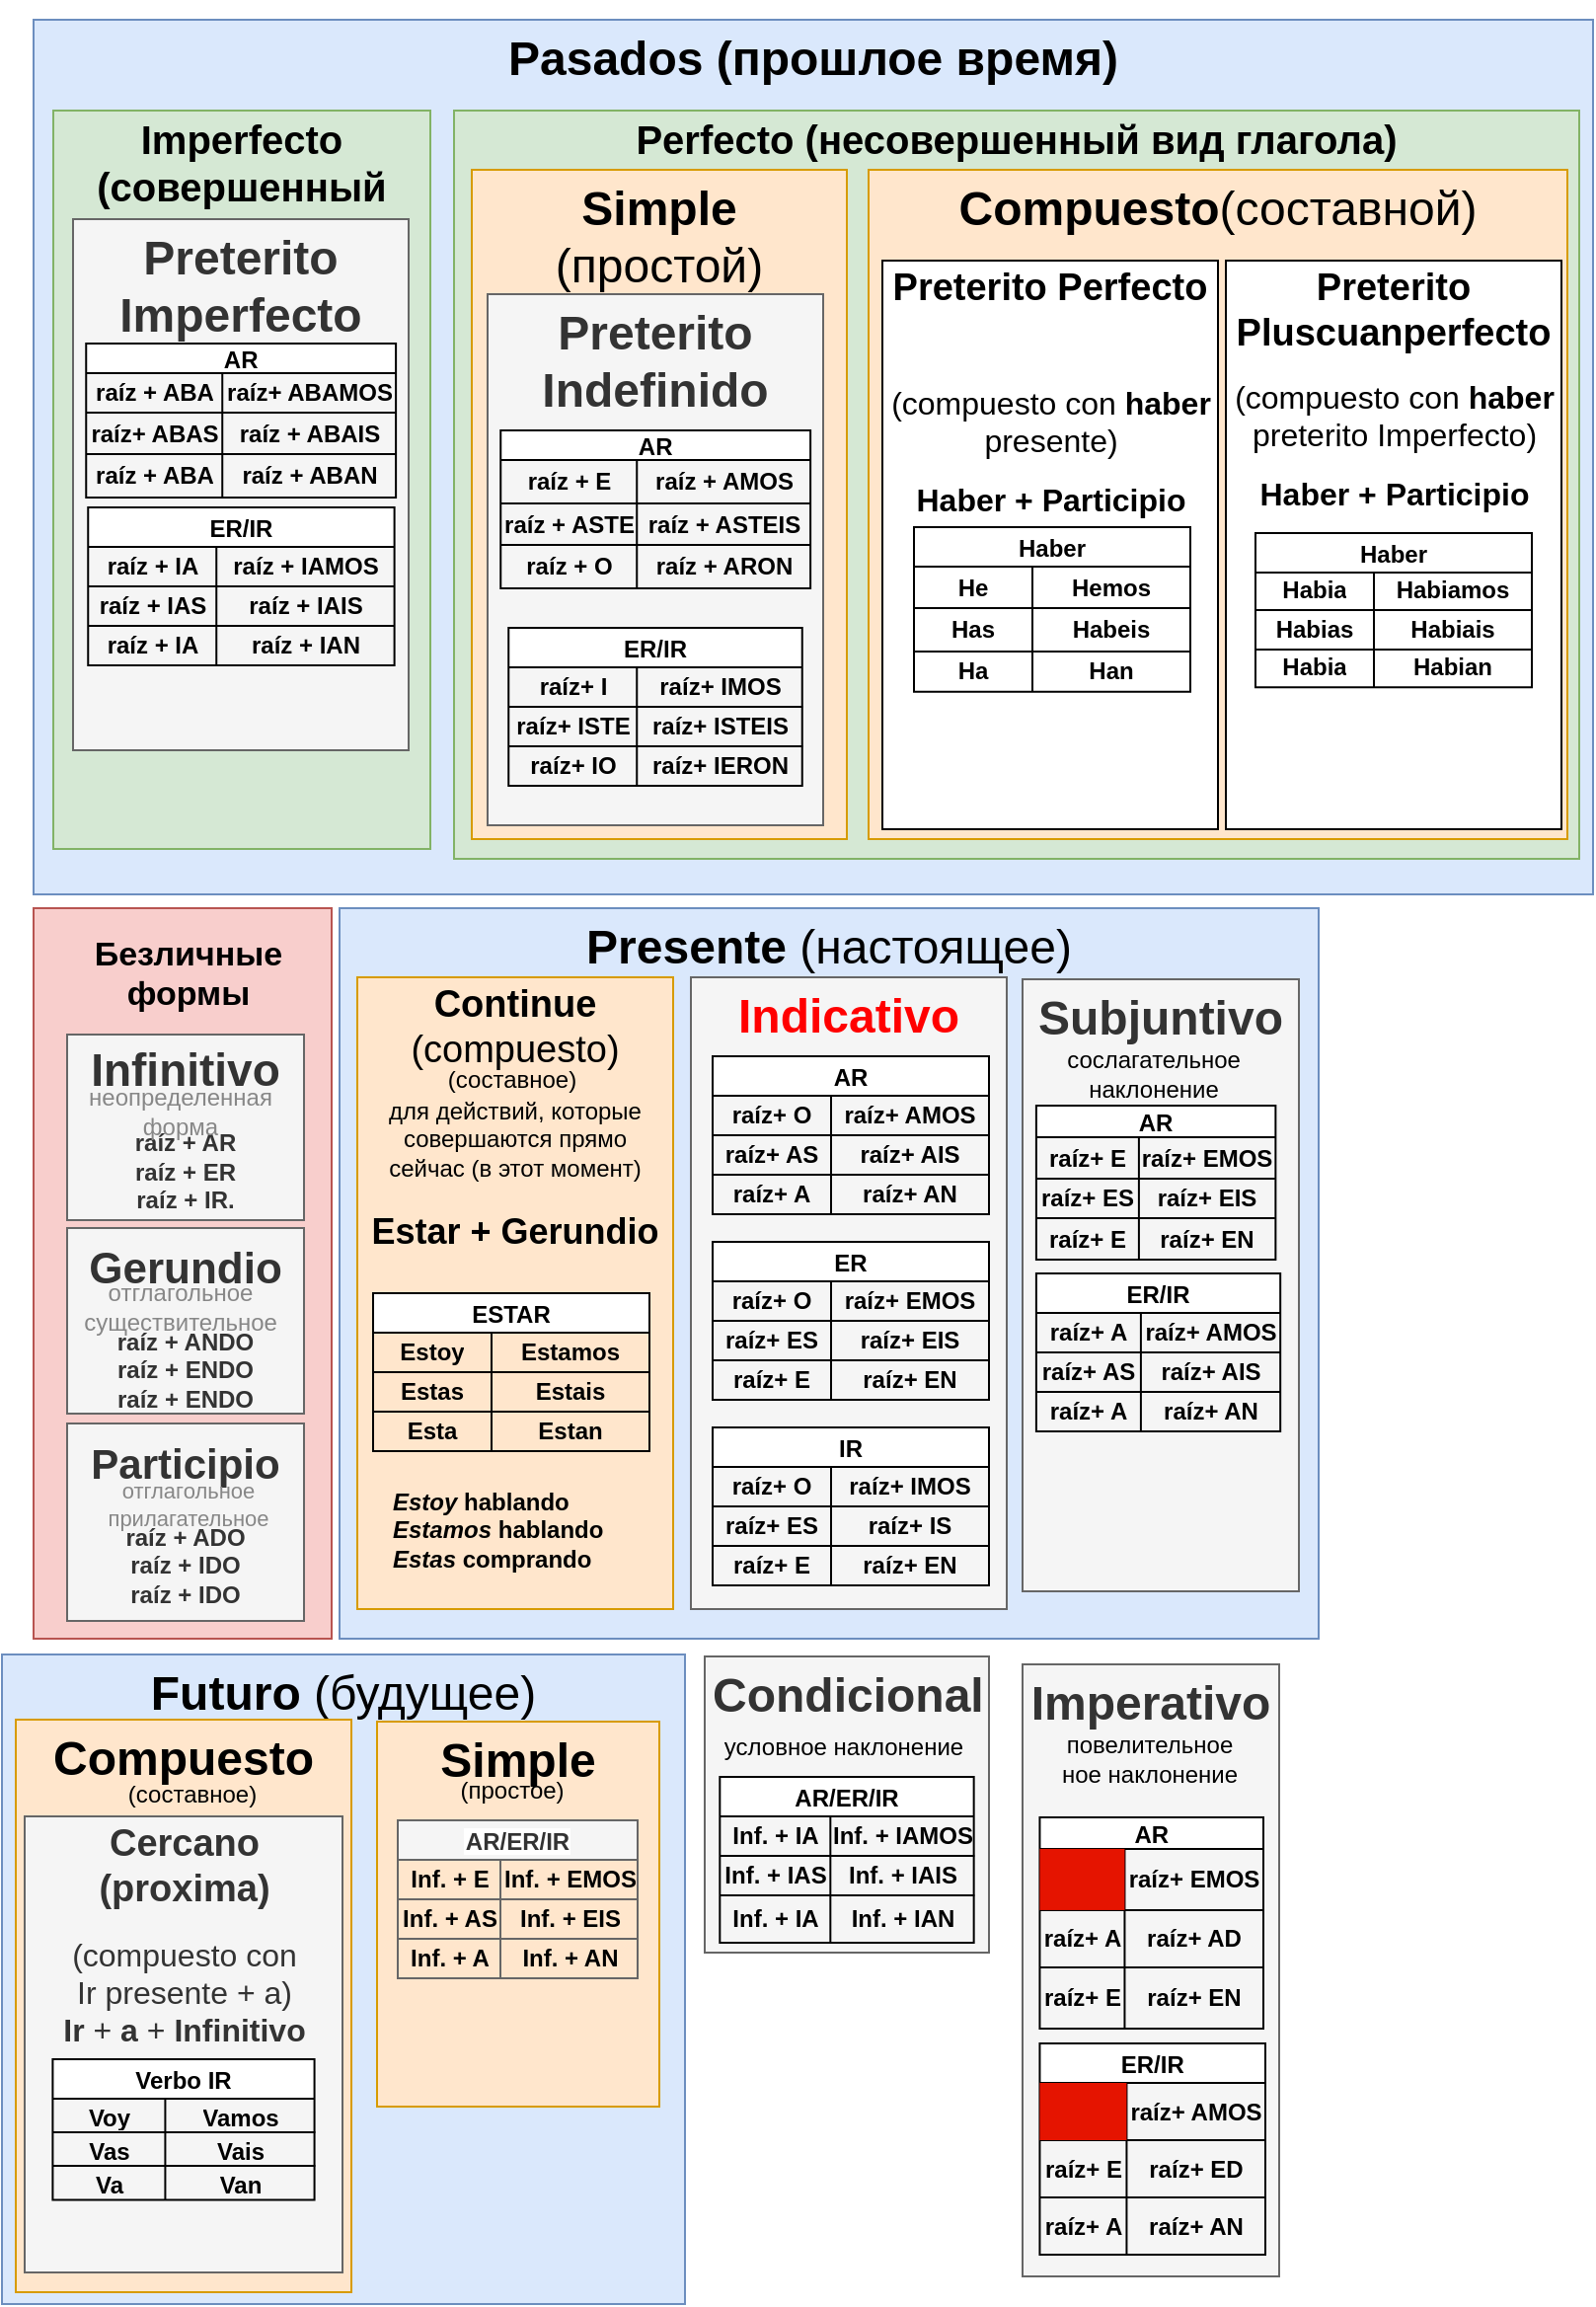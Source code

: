 <mxfile version="21.6.5" type="github">
  <diagram name="Страница 1" id="kYLUtjouHELDo8i-F8S-">
    <mxGraphModel dx="1184" dy="691" grid="1" gridSize="10" guides="1" tooltips="1" connect="1" arrows="1" fold="1" page="1" pageScale="1" pageWidth="827" pageHeight="1169" math="0" shadow="0">
      <root>
        <mxCell id="0" />
        <mxCell id="1" parent="0" />
        <mxCell id="blg7EuB-wjPVDd9vj1YW-481" value="&lt;h1&gt;Futuro &lt;span style=&quot;font-weight: normal;&quot;&gt;(будущее)&lt;/span&gt;&lt;/h1&gt;&lt;div&gt;&lt;br&gt;&lt;/div&gt;&lt;p&gt;&lt;br&gt;&lt;/p&gt;" style="text;html=1;strokeColor=#6c8ebf;fillColor=#dae8fc;spacing=5;spacingTop=-20;whiteSpace=wrap;overflow=hidden;rounded=0;align=center;fontStyle=1" vertex="1" parent="1">
          <mxGeometry x="4" y="838" width="346" height="329" as="geometry" />
        </mxCell>
        <mxCell id="blg7EuB-wjPVDd9vj1YW-557" value="&lt;h1&gt;Simple&lt;br&gt;&lt;/h1&gt;&lt;p&gt;&lt;br&gt;&lt;/p&gt;" style="text;html=1;strokeColor=#d79b00;fillColor=#ffe6cc;spacing=5;spacingTop=-20;whiteSpace=wrap;overflow=hidden;rounded=0;align=center;fontStyle=1" vertex="1" parent="1">
          <mxGeometry x="194" y="872" width="143" height="195" as="geometry" />
        </mxCell>
        <mxCell id="blg7EuB-wjPVDd9vj1YW-102" value="&lt;h1&gt;Pasados &lt;span style=&quot;&quot;&gt;(прошлое время)&lt;/span&gt;&lt;br&gt;&lt;/h1&gt;&lt;div&gt;&lt;br&gt;&lt;/div&gt;&lt;p&gt;&lt;br&gt;&lt;/p&gt;" style="text;html=1;strokeColor=#6c8ebf;fillColor=#dae8fc;spacing=5;spacingTop=-20;whiteSpace=wrap;overflow=hidden;rounded=0;align=center;fontStyle=1" vertex="1" parent="1">
          <mxGeometry x="20" y="10" width="790" height="443" as="geometry" />
        </mxCell>
        <mxCell id="blg7EuB-wjPVDd9vj1YW-165" value="&lt;h1 style=&quot;font-size: 20px;&quot;&gt;&lt;font style=&quot;font-size: 20px;&quot;&gt;Perfecto &lt;span style=&quot;&quot;&gt;(несовершенный вид глагола)&lt;/span&gt;&lt;br&gt;&lt;/font&gt;&lt;/h1&gt;&lt;p style=&quot;font-size: 20px;&quot;&gt;&lt;font style=&quot;font-size: 20px;&quot;&gt;&lt;br&gt;&lt;/font&gt;&lt;/p&gt;" style="text;html=1;strokeColor=#82b366;fillColor=#d5e8d4;spacing=5;spacingTop=-20;whiteSpace=wrap;overflow=hidden;rounded=0;align=center;container=0;fontStyle=1" vertex="1" parent="1">
          <mxGeometry x="233" y="56" width="570" height="379" as="geometry" />
        </mxCell>
        <mxCell id="blg7EuB-wjPVDd9vj1YW-202" value="&lt;h1&gt;Compuesto&lt;span style=&quot;font-weight: normal;&quot;&gt;(составной)&lt;/span&gt;&lt;br&gt;&lt;/h1&gt;&lt;p&gt;&lt;br&gt;&lt;/p&gt;" style="text;html=1;strokeColor=#d79b00;fillColor=#ffe6cc;spacing=5;spacingTop=-20;whiteSpace=wrap;overflow=hidden;rounded=0;align=center;fontStyle=1" vertex="1" parent="1">
          <mxGeometry x="443" y="86" width="354" height="339" as="geometry" />
        </mxCell>
        <mxCell id="blg7EuB-wjPVDd9vj1YW-134" value="&lt;h1 style=&quot;font-size: 20px;&quot;&gt;&lt;font style=&quot;font-size: 20px;&quot;&gt;Imperfecto&lt;br&gt;&lt;span style=&quot;&quot;&gt;(совершенный вид&lt;/span&gt;)&lt;br&gt;&lt;/font&gt;&lt;/h1&gt;&lt;p style=&quot;font-size: 20px;&quot;&gt;&lt;font style=&quot;font-size: 20px;&quot;&gt;&lt;br&gt;&lt;/font&gt;&lt;/p&gt;" style="text;html=1;strokeColor=#82b366;fillColor=#d5e8d4;spacing=5;spacingTop=-20;whiteSpace=wrap;overflow=hidden;rounded=0;align=center;container=0;fontStyle=1" vertex="1" parent="1">
          <mxGeometry x="30" y="56" width="191" height="374" as="geometry" />
        </mxCell>
        <mxCell id="blg7EuB-wjPVDd9vj1YW-201" value="&lt;h1&gt;Simple&lt;span style=&quot;&quot;&gt;&lt;/span&gt;&lt;br&gt;&lt;span style=&quot;font-weight: normal;&quot;&gt;(простой)&lt;br&gt;&lt;/span&gt;&lt;/h1&gt;&lt;p&gt;&lt;br&gt;&lt;/p&gt;" style="text;html=1;strokeColor=#d79b00;fillColor=#ffe6cc;spacing=5;spacingTop=-20;whiteSpace=wrap;overflow=hidden;rounded=0;align=center;fontStyle=1" vertex="1" parent="1">
          <mxGeometry x="242" y="86" width="190" height="339" as="geometry" />
        </mxCell>
        <mxCell id="blg7EuB-wjPVDd9vj1YW-203" value="" style="group;fontStyle=1" vertex="1" connectable="0" parent="1">
          <mxGeometry x="40" y="111" width="170" height="269" as="geometry" />
        </mxCell>
        <mxCell id="blg7EuB-wjPVDd9vj1YW-167" value="&lt;h1&gt;Preterito Imperfecto&lt;br&gt;&lt;/h1&gt;&lt;p&gt;&lt;br&gt;&lt;/p&gt;" style="text;html=1;strokeColor=#666666;fillColor=#f5f5f5;spacing=5;spacingTop=-20;whiteSpace=wrap;overflow=hidden;rounded=0;fontColor=#333333;align=center;fontStyle=1" vertex="1" parent="blg7EuB-wjPVDd9vj1YW-203">
          <mxGeometry width="170" height="269" as="geometry" />
        </mxCell>
        <mxCell id="blg7EuB-wjPVDd9vj1YW-168" value="AR" style="shape=table;startSize=15;container=1;collapsible=0;childLayout=tableLayout;fontStyle=1" vertex="1" parent="blg7EuB-wjPVDd9vj1YW-203">
          <mxGeometry x="6.625" y="63" width="156.929" height="78" as="geometry" />
        </mxCell>
        <mxCell id="blg7EuB-wjPVDd9vj1YW-169" value="" style="shape=tableRow;horizontal=0;startSize=0;swimlaneHead=0;swimlaneBody=0;strokeColor=inherit;top=0;left=0;bottom=0;right=0;collapsible=0;dropTarget=0;fillColor=none;points=[[0,0.5],[1,0.5]];portConstraint=eastwest;fontStyle=1" vertex="1" parent="blg7EuB-wjPVDd9vj1YW-168">
          <mxGeometry y="15" width="156.929" height="20" as="geometry" />
        </mxCell>
        <mxCell id="blg7EuB-wjPVDd9vj1YW-170" value="raíz + &lt;span&gt;ABA&lt;/span&gt;" style="shape=partialRectangle;html=1;whiteSpace=wrap;connectable=0;strokeColor=inherit;overflow=hidden;fillColor=none;top=0;left=0;bottom=0;right=0;pointerEvents=1;fontStyle=1" vertex="1" parent="blg7EuB-wjPVDd9vj1YW-169">
          <mxGeometry width="69" height="20" as="geometry">
            <mxRectangle width="69" height="20" as="alternateBounds" />
          </mxGeometry>
        </mxCell>
        <mxCell id="blg7EuB-wjPVDd9vj1YW-171" value="raíz+ &lt;span&gt;ABAMOS&lt;/span&gt;" style="shape=partialRectangle;html=1;whiteSpace=wrap;connectable=0;strokeColor=inherit;overflow=hidden;fillColor=none;top=0;left=0;bottom=0;right=0;pointerEvents=1;fontStyle=1" vertex="1" parent="blg7EuB-wjPVDd9vj1YW-169">
          <mxGeometry x="69" width="88" height="20" as="geometry">
            <mxRectangle width="88" height="20" as="alternateBounds" />
          </mxGeometry>
        </mxCell>
        <mxCell id="blg7EuB-wjPVDd9vj1YW-172" value="" style="shape=tableRow;horizontal=0;startSize=0;swimlaneHead=0;swimlaneBody=0;strokeColor=inherit;top=0;left=0;bottom=0;right=0;collapsible=0;dropTarget=0;fillColor=none;points=[[0,0.5],[1,0.5]];portConstraint=eastwest;fontStyle=1" vertex="1" parent="blg7EuB-wjPVDd9vj1YW-168">
          <mxGeometry y="35" width="156.929" height="21" as="geometry" />
        </mxCell>
        <mxCell id="blg7EuB-wjPVDd9vj1YW-173" value="raíz+&lt;span&gt; ABAS&lt;/span&gt;" style="shape=partialRectangle;html=1;whiteSpace=wrap;connectable=0;strokeColor=inherit;overflow=hidden;fillColor=none;top=0;left=0;bottom=0;right=0;pointerEvents=1;fontStyle=1" vertex="1" parent="blg7EuB-wjPVDd9vj1YW-172">
          <mxGeometry width="69" height="21" as="geometry">
            <mxRectangle width="69" height="21" as="alternateBounds" />
          </mxGeometry>
        </mxCell>
        <mxCell id="blg7EuB-wjPVDd9vj1YW-174" value="raíz + &lt;span&gt;ABAIS&lt;/span&gt;" style="shape=partialRectangle;html=1;whiteSpace=wrap;connectable=0;strokeColor=inherit;overflow=hidden;fillColor=none;top=0;left=0;bottom=0;right=0;pointerEvents=1;fontStyle=1" vertex="1" parent="blg7EuB-wjPVDd9vj1YW-172">
          <mxGeometry x="69" width="88" height="21" as="geometry">
            <mxRectangle width="88" height="21" as="alternateBounds" />
          </mxGeometry>
        </mxCell>
        <mxCell id="blg7EuB-wjPVDd9vj1YW-175" value="" style="shape=tableRow;horizontal=0;startSize=0;swimlaneHead=0;swimlaneBody=0;strokeColor=inherit;top=0;left=0;bottom=0;right=0;collapsible=0;dropTarget=0;fillColor=none;points=[[0,0.5],[1,0.5]];portConstraint=eastwest;fontStyle=1" vertex="1" parent="blg7EuB-wjPVDd9vj1YW-168">
          <mxGeometry y="56" width="156.929" height="22" as="geometry" />
        </mxCell>
        <mxCell id="blg7EuB-wjPVDd9vj1YW-176" value="raíz + &lt;span&gt;ABA&lt;/span&gt;" style="shape=partialRectangle;html=1;whiteSpace=wrap;connectable=0;strokeColor=inherit;overflow=hidden;fillColor=none;top=0;left=0;bottom=0;right=0;pointerEvents=1;fontStyle=1" vertex="1" parent="blg7EuB-wjPVDd9vj1YW-175">
          <mxGeometry width="69" height="22" as="geometry">
            <mxRectangle width="69" height="22" as="alternateBounds" />
          </mxGeometry>
        </mxCell>
        <mxCell id="blg7EuB-wjPVDd9vj1YW-177" value="raíz + &lt;span&gt;ABAN&lt;/span&gt;" style="shape=partialRectangle;html=1;whiteSpace=wrap;connectable=0;strokeColor=inherit;overflow=hidden;fillColor=none;top=0;left=0;bottom=0;right=0;pointerEvents=1;fontStyle=1" vertex="1" parent="blg7EuB-wjPVDd9vj1YW-175">
          <mxGeometry x="69" width="88" height="22" as="geometry">
            <mxRectangle width="88" height="22" as="alternateBounds" />
          </mxGeometry>
        </mxCell>
        <mxCell id="blg7EuB-wjPVDd9vj1YW-178" value="ER/IR" style="shape=table;startSize=20;container=1;collapsible=0;childLayout=tableLayout;fontStyle=1" vertex="1" parent="blg7EuB-wjPVDd9vj1YW-203">
          <mxGeometry x="7.625" y="146" width="155.182" height="80" as="geometry" />
        </mxCell>
        <mxCell id="blg7EuB-wjPVDd9vj1YW-179" value="" style="shape=tableRow;horizontal=0;startSize=0;swimlaneHead=0;swimlaneBody=0;strokeColor=inherit;top=0;left=0;bottom=0;right=0;collapsible=0;dropTarget=0;fillColor=none;points=[[0,0.5],[1,0.5]];portConstraint=eastwest;fontStyle=1" vertex="1" parent="blg7EuB-wjPVDd9vj1YW-178">
          <mxGeometry y="20" width="155.182" height="20" as="geometry" />
        </mxCell>
        <mxCell id="blg7EuB-wjPVDd9vj1YW-180" value="raíz + &lt;span&gt;IA&lt;/span&gt;" style="shape=partialRectangle;html=1;whiteSpace=wrap;connectable=0;strokeColor=inherit;overflow=hidden;fillColor=none;top=0;left=0;bottom=0;right=0;pointerEvents=1;fontStyle=1" vertex="1" parent="blg7EuB-wjPVDd9vj1YW-179">
          <mxGeometry width="65" height="20" as="geometry">
            <mxRectangle width="65" height="20" as="alternateBounds" />
          </mxGeometry>
        </mxCell>
        <mxCell id="blg7EuB-wjPVDd9vj1YW-181" value="raíz + &lt;span&gt;IAMOS&lt;/span&gt;" style="shape=partialRectangle;html=1;whiteSpace=wrap;connectable=0;strokeColor=inherit;overflow=hidden;fillColor=none;top=0;left=0;bottom=0;right=0;pointerEvents=1;fontStyle=1" vertex="1" parent="blg7EuB-wjPVDd9vj1YW-179">
          <mxGeometry x="65" width="90" height="20" as="geometry">
            <mxRectangle width="90" height="20" as="alternateBounds" />
          </mxGeometry>
        </mxCell>
        <mxCell id="blg7EuB-wjPVDd9vj1YW-182" value="" style="shape=tableRow;horizontal=0;startSize=0;swimlaneHead=0;swimlaneBody=0;strokeColor=inherit;top=0;left=0;bottom=0;right=0;collapsible=0;dropTarget=0;fillColor=none;points=[[0,0.5],[1,0.5]];portConstraint=eastwest;fontStyle=1" vertex="1" parent="blg7EuB-wjPVDd9vj1YW-178">
          <mxGeometry y="40" width="155.182" height="20" as="geometry" />
        </mxCell>
        <mxCell id="blg7EuB-wjPVDd9vj1YW-183" value="raíz +&lt;span&gt; IAS&lt;/span&gt;" style="shape=partialRectangle;html=1;whiteSpace=wrap;connectable=0;strokeColor=inherit;overflow=hidden;fillColor=none;top=0;left=0;bottom=0;right=0;pointerEvents=1;fontStyle=1" vertex="1" parent="blg7EuB-wjPVDd9vj1YW-182">
          <mxGeometry width="65" height="20" as="geometry">
            <mxRectangle width="65" height="20" as="alternateBounds" />
          </mxGeometry>
        </mxCell>
        <mxCell id="blg7EuB-wjPVDd9vj1YW-184" value="raíz + &lt;span&gt;IAIS&lt;/span&gt;" style="shape=partialRectangle;html=1;whiteSpace=wrap;connectable=0;strokeColor=inherit;overflow=hidden;fillColor=none;top=0;left=0;bottom=0;right=0;pointerEvents=1;fontStyle=1" vertex="1" parent="blg7EuB-wjPVDd9vj1YW-182">
          <mxGeometry x="65" width="90" height="20" as="geometry">
            <mxRectangle width="90" height="20" as="alternateBounds" />
          </mxGeometry>
        </mxCell>
        <mxCell id="blg7EuB-wjPVDd9vj1YW-185" value="" style="shape=tableRow;horizontal=0;startSize=0;swimlaneHead=0;swimlaneBody=0;strokeColor=inherit;top=0;left=0;bottom=0;right=0;collapsible=0;dropTarget=0;fillColor=none;points=[[0,0.5],[1,0.5]];portConstraint=eastwest;fontStyle=1" vertex="1" parent="blg7EuB-wjPVDd9vj1YW-178">
          <mxGeometry y="60" width="155.182" height="20" as="geometry" />
        </mxCell>
        <mxCell id="blg7EuB-wjPVDd9vj1YW-186" value="raíz + &lt;span&gt;IA&lt;/span&gt;" style="shape=partialRectangle;html=1;whiteSpace=wrap;connectable=0;strokeColor=inherit;overflow=hidden;fillColor=none;top=0;left=0;bottom=0;right=0;pointerEvents=1;fontStyle=1" vertex="1" parent="blg7EuB-wjPVDd9vj1YW-185">
          <mxGeometry width="65" height="20" as="geometry">
            <mxRectangle width="65" height="20" as="alternateBounds" />
          </mxGeometry>
        </mxCell>
        <mxCell id="blg7EuB-wjPVDd9vj1YW-187" value="raíz + &lt;span&gt;IAN&lt;/span&gt;" style="shape=partialRectangle;html=1;whiteSpace=wrap;connectable=0;strokeColor=inherit;overflow=hidden;fillColor=none;top=0;left=0;bottom=0;right=0;pointerEvents=1;fontStyle=1" vertex="1" parent="blg7EuB-wjPVDd9vj1YW-185">
          <mxGeometry x="65" width="90" height="20" as="geometry">
            <mxRectangle width="90" height="20" as="alternateBounds" />
          </mxGeometry>
        </mxCell>
        <mxCell id="blg7EuB-wjPVDd9vj1YW-204" value="" style="group;fontStyle=1" vertex="1" connectable="0" parent="1">
          <mxGeometry x="250" y="149" width="170" height="269" as="geometry" />
        </mxCell>
        <mxCell id="blg7EuB-wjPVDd9vj1YW-205" value="&lt;h1&gt;Preterito Indefinido&lt;br&gt;&lt;/h1&gt;&lt;p&gt;&lt;br&gt;&lt;/p&gt;" style="text;html=1;strokeColor=#666666;fillColor=#f5f5f5;spacing=5;spacingTop=-20;whiteSpace=wrap;overflow=hidden;rounded=0;fontColor=#333333;align=center;fontStyle=1" vertex="1" parent="blg7EuB-wjPVDd9vj1YW-204">
          <mxGeometry width="170" height="269" as="geometry" />
        </mxCell>
        <mxCell id="blg7EuB-wjPVDd9vj1YW-206" value="AR" style="shape=table;startSize=15;container=1;collapsible=0;childLayout=tableLayout;fontStyle=1" vertex="1" parent="blg7EuB-wjPVDd9vj1YW-204">
          <mxGeometry x="6.625" y="69" width="156.929" height="80" as="geometry" />
        </mxCell>
        <mxCell id="blg7EuB-wjPVDd9vj1YW-207" value="" style="shape=tableRow;horizontal=0;startSize=0;swimlaneHead=0;swimlaneBody=0;strokeColor=inherit;top=0;left=0;bottom=0;right=0;collapsible=0;dropTarget=0;fillColor=none;points=[[0,0.5],[1,0.5]];portConstraint=eastwest;fontStyle=1" vertex="1" parent="blg7EuB-wjPVDd9vj1YW-206">
          <mxGeometry y="15" width="156.929" height="22" as="geometry" />
        </mxCell>
        <mxCell id="blg7EuB-wjPVDd9vj1YW-208" value="raíz + &lt;span&gt;E&lt;/span&gt;" style="shape=partialRectangle;html=1;whiteSpace=wrap;connectable=0;strokeColor=inherit;overflow=hidden;fillColor=none;top=0;left=0;bottom=0;right=0;pointerEvents=1;fontStyle=1" vertex="1" parent="blg7EuB-wjPVDd9vj1YW-207">
          <mxGeometry width="69" height="22" as="geometry">
            <mxRectangle width="69" height="22" as="alternateBounds" />
          </mxGeometry>
        </mxCell>
        <mxCell id="blg7EuB-wjPVDd9vj1YW-209" value="raíz + &lt;span&gt;AMOS&lt;/span&gt;" style="shape=partialRectangle;html=1;whiteSpace=wrap;connectable=0;strokeColor=inherit;overflow=hidden;fillColor=none;top=0;left=0;bottom=0;right=0;pointerEvents=1;fontStyle=1" vertex="1" parent="blg7EuB-wjPVDd9vj1YW-207">
          <mxGeometry x="69" width="88" height="22" as="geometry">
            <mxRectangle width="88" height="22" as="alternateBounds" />
          </mxGeometry>
        </mxCell>
        <mxCell id="blg7EuB-wjPVDd9vj1YW-210" value="" style="shape=tableRow;horizontal=0;startSize=0;swimlaneHead=0;swimlaneBody=0;strokeColor=inherit;top=0;left=0;bottom=0;right=0;collapsible=0;dropTarget=0;fillColor=none;points=[[0,0.5],[1,0.5]];portConstraint=eastwest;fontStyle=1" vertex="1" parent="blg7EuB-wjPVDd9vj1YW-206">
          <mxGeometry y="37" width="156.929" height="21" as="geometry" />
        </mxCell>
        <mxCell id="blg7EuB-wjPVDd9vj1YW-211" value="raíz +&lt;span&gt; ASTE&lt;/span&gt;" style="shape=partialRectangle;html=1;whiteSpace=wrap;connectable=0;strokeColor=inherit;overflow=hidden;fillColor=none;top=0;left=0;bottom=0;right=0;pointerEvents=1;fontStyle=1" vertex="1" parent="blg7EuB-wjPVDd9vj1YW-210">
          <mxGeometry width="69" height="21" as="geometry">
            <mxRectangle width="69" height="21" as="alternateBounds" />
          </mxGeometry>
        </mxCell>
        <mxCell id="blg7EuB-wjPVDd9vj1YW-212" value="raíz + &lt;span&gt;ASTEIS&lt;/span&gt;" style="shape=partialRectangle;html=1;whiteSpace=wrap;connectable=0;strokeColor=inherit;overflow=hidden;fillColor=none;top=0;left=0;bottom=0;right=0;pointerEvents=1;fontStyle=1" vertex="1" parent="blg7EuB-wjPVDd9vj1YW-210">
          <mxGeometry x="69" width="88" height="21" as="geometry">
            <mxRectangle width="88" height="21" as="alternateBounds" />
          </mxGeometry>
        </mxCell>
        <mxCell id="blg7EuB-wjPVDd9vj1YW-213" value="" style="shape=tableRow;horizontal=0;startSize=0;swimlaneHead=0;swimlaneBody=0;strokeColor=inherit;top=0;left=0;bottom=0;right=0;collapsible=0;dropTarget=0;fillColor=none;points=[[0,0.5],[1,0.5]];portConstraint=eastwest;fontStyle=1" vertex="1" parent="blg7EuB-wjPVDd9vj1YW-206">
          <mxGeometry y="58" width="156.929" height="22" as="geometry" />
        </mxCell>
        <mxCell id="blg7EuB-wjPVDd9vj1YW-214" value="raíz + &lt;span&gt;O&lt;/span&gt;" style="shape=partialRectangle;html=1;whiteSpace=wrap;connectable=0;strokeColor=inherit;overflow=hidden;fillColor=none;top=0;left=0;bottom=0;right=0;pointerEvents=1;fontStyle=1" vertex="1" parent="blg7EuB-wjPVDd9vj1YW-213">
          <mxGeometry width="69" height="22" as="geometry">
            <mxRectangle width="69" height="22" as="alternateBounds" />
          </mxGeometry>
        </mxCell>
        <mxCell id="blg7EuB-wjPVDd9vj1YW-215" value="raíz + &lt;span&gt;ARON&lt;/span&gt;" style="shape=partialRectangle;html=1;whiteSpace=wrap;connectable=0;strokeColor=inherit;overflow=hidden;fillColor=none;top=0;left=0;bottom=0;right=0;pointerEvents=1;fontStyle=1" vertex="1" parent="blg7EuB-wjPVDd9vj1YW-213">
          <mxGeometry x="69" width="88" height="22" as="geometry">
            <mxRectangle width="88" height="22" as="alternateBounds" />
          </mxGeometry>
        </mxCell>
        <mxCell id="blg7EuB-wjPVDd9vj1YW-216" value="ER/IR" style="shape=table;startSize=20;container=1;collapsible=0;childLayout=tableLayout;fontStyle=1" vertex="1" parent="blg7EuB-wjPVDd9vj1YW-204">
          <mxGeometry x="10.625" y="169" width="148.75" height="80" as="geometry" />
        </mxCell>
        <mxCell id="blg7EuB-wjPVDd9vj1YW-217" value="" style="shape=tableRow;horizontal=0;startSize=0;swimlaneHead=0;swimlaneBody=0;strokeColor=inherit;top=0;left=0;bottom=0;right=0;collapsible=0;dropTarget=0;fillColor=none;points=[[0,0.5],[1,0.5]];portConstraint=eastwest;fontStyle=1" vertex="1" parent="blg7EuB-wjPVDd9vj1YW-216">
          <mxGeometry y="20" width="148.75" height="20" as="geometry" />
        </mxCell>
        <mxCell id="blg7EuB-wjPVDd9vj1YW-218" value="raíz+ &lt;span&gt;I&lt;/span&gt;" style="shape=partialRectangle;html=1;whiteSpace=wrap;connectable=0;strokeColor=inherit;overflow=hidden;fillColor=none;top=0;left=0;bottom=0;right=0;pointerEvents=1;fontStyle=1" vertex="1" parent="blg7EuB-wjPVDd9vj1YW-217">
          <mxGeometry width="65" height="20" as="geometry">
            <mxRectangle width="65" height="20" as="alternateBounds" />
          </mxGeometry>
        </mxCell>
        <mxCell id="blg7EuB-wjPVDd9vj1YW-219" value="raíz+ &lt;span&gt;IMOS&lt;/span&gt;" style="shape=partialRectangle;html=1;whiteSpace=wrap;connectable=0;strokeColor=inherit;overflow=hidden;fillColor=none;top=0;left=0;bottom=0;right=0;pointerEvents=1;fontStyle=1" vertex="1" parent="blg7EuB-wjPVDd9vj1YW-217">
          <mxGeometry x="65" width="84" height="20" as="geometry">
            <mxRectangle width="84" height="20" as="alternateBounds" />
          </mxGeometry>
        </mxCell>
        <mxCell id="blg7EuB-wjPVDd9vj1YW-220" value="" style="shape=tableRow;horizontal=0;startSize=0;swimlaneHead=0;swimlaneBody=0;strokeColor=inherit;top=0;left=0;bottom=0;right=0;collapsible=0;dropTarget=0;fillColor=none;points=[[0,0.5],[1,0.5]];portConstraint=eastwest;fontStyle=1" vertex="1" parent="blg7EuB-wjPVDd9vj1YW-216">
          <mxGeometry y="40" width="148.75" height="20" as="geometry" />
        </mxCell>
        <mxCell id="blg7EuB-wjPVDd9vj1YW-221" value="raíz+&lt;span&gt; ISTE&lt;/span&gt;" style="shape=partialRectangle;html=1;whiteSpace=wrap;connectable=0;strokeColor=inherit;overflow=hidden;fillColor=none;top=0;left=0;bottom=0;right=0;pointerEvents=1;fontStyle=1" vertex="1" parent="blg7EuB-wjPVDd9vj1YW-220">
          <mxGeometry width="65" height="20" as="geometry">
            <mxRectangle width="65" height="20" as="alternateBounds" />
          </mxGeometry>
        </mxCell>
        <mxCell id="blg7EuB-wjPVDd9vj1YW-222" value="raíz+ &lt;span&gt;ISTEIS&lt;/span&gt;" style="shape=partialRectangle;html=1;whiteSpace=wrap;connectable=0;strokeColor=inherit;overflow=hidden;fillColor=none;top=0;left=0;bottom=0;right=0;pointerEvents=1;fontStyle=1" vertex="1" parent="blg7EuB-wjPVDd9vj1YW-220">
          <mxGeometry x="65" width="84" height="20" as="geometry">
            <mxRectangle width="84" height="20" as="alternateBounds" />
          </mxGeometry>
        </mxCell>
        <mxCell id="blg7EuB-wjPVDd9vj1YW-223" value="" style="shape=tableRow;horizontal=0;startSize=0;swimlaneHead=0;swimlaneBody=0;strokeColor=inherit;top=0;left=0;bottom=0;right=0;collapsible=0;dropTarget=0;fillColor=none;points=[[0,0.5],[1,0.5]];portConstraint=eastwest;fontStyle=1" vertex="1" parent="blg7EuB-wjPVDd9vj1YW-216">
          <mxGeometry y="60" width="148.75" height="20" as="geometry" />
        </mxCell>
        <mxCell id="blg7EuB-wjPVDd9vj1YW-224" value="raíz+ &lt;span&gt;IO&lt;/span&gt;" style="shape=partialRectangle;html=1;whiteSpace=wrap;connectable=0;strokeColor=inherit;overflow=hidden;fillColor=none;top=0;left=0;bottom=0;right=0;pointerEvents=1;fontStyle=1" vertex="1" parent="blg7EuB-wjPVDd9vj1YW-223">
          <mxGeometry width="65" height="20" as="geometry">
            <mxRectangle width="65" height="20" as="alternateBounds" />
          </mxGeometry>
        </mxCell>
        <mxCell id="blg7EuB-wjPVDd9vj1YW-225" value="raíz+ &lt;span&gt;IERON&lt;/span&gt;" style="shape=partialRectangle;html=1;whiteSpace=wrap;connectable=0;strokeColor=inherit;overflow=hidden;fillColor=none;top=0;left=0;bottom=0;right=0;pointerEvents=1;fontStyle=1" vertex="1" parent="blg7EuB-wjPVDd9vj1YW-223">
          <mxGeometry x="65" width="84" height="20" as="geometry">
            <mxRectangle width="84" height="20" as="alternateBounds" />
          </mxGeometry>
        </mxCell>
        <mxCell id="blg7EuB-wjPVDd9vj1YW-584" value="AR/ER/IR" style="shape=table;startSize=20;container=1;collapsible=0;childLayout=tableLayout;fontStyle=1;labelBackgroundColor=default;fillColor=#f5f5f5;fontColor=#333333;strokeColor=#666666;" vertex="1" parent="1">
          <mxGeometry x="204.5" y="922" width="121.5" height="80" as="geometry" />
        </mxCell>
        <mxCell id="blg7EuB-wjPVDd9vj1YW-585" value="" style="shape=tableRow;horizontal=0;startSize=0;swimlaneHead=0;swimlaneBody=0;strokeColor=inherit;top=0;left=0;bottom=0;right=0;collapsible=0;dropTarget=0;fillColor=none;points=[[0,0.5],[1,0.5]];portConstraint=eastwest;fontStyle=1" vertex="1" parent="blg7EuB-wjPVDd9vj1YW-584">
          <mxGeometry y="20" width="121.5" height="20" as="geometry" />
        </mxCell>
        <mxCell id="blg7EuB-wjPVDd9vj1YW-586" value="Inf. + &lt;span&gt;E&lt;/span&gt;" style="shape=partialRectangle;html=1;whiteSpace=wrap;connectable=0;strokeColor=inherit;overflow=hidden;fillColor=none;top=0;left=0;bottom=0;right=0;pointerEvents=1;fontStyle=1" vertex="1" parent="blg7EuB-wjPVDd9vj1YW-585">
          <mxGeometry width="52" height="20" as="geometry">
            <mxRectangle width="52" height="20" as="alternateBounds" />
          </mxGeometry>
        </mxCell>
        <mxCell id="blg7EuB-wjPVDd9vj1YW-587" value="Inf. +&lt;span&gt; EMOS&lt;/span&gt;" style="shape=partialRectangle;html=1;whiteSpace=wrap;connectable=0;strokeColor=inherit;overflow=hidden;fillColor=none;top=0;left=0;bottom=0;right=0;pointerEvents=1;fontStyle=1" vertex="1" parent="blg7EuB-wjPVDd9vj1YW-585">
          <mxGeometry x="52" width="70" height="20" as="geometry">
            <mxRectangle width="70" height="20" as="alternateBounds" />
          </mxGeometry>
        </mxCell>
        <mxCell id="blg7EuB-wjPVDd9vj1YW-588" value="" style="shape=tableRow;horizontal=0;startSize=0;swimlaneHead=0;swimlaneBody=0;strokeColor=inherit;top=0;left=0;bottom=0;right=0;collapsible=0;dropTarget=0;fillColor=none;points=[[0,0.5],[1,0.5]];portConstraint=eastwest;fontStyle=1" vertex="1" parent="blg7EuB-wjPVDd9vj1YW-584">
          <mxGeometry y="40" width="121.5" height="20" as="geometry" />
        </mxCell>
        <mxCell id="blg7EuB-wjPVDd9vj1YW-589" value="Inf. +&lt;span&gt; AS&lt;/span&gt;" style="shape=partialRectangle;html=1;whiteSpace=wrap;connectable=0;strokeColor=inherit;overflow=hidden;fillColor=none;top=0;left=0;bottom=0;right=0;pointerEvents=1;fontStyle=1" vertex="1" parent="blg7EuB-wjPVDd9vj1YW-588">
          <mxGeometry width="52" height="20" as="geometry">
            <mxRectangle width="52" height="20" as="alternateBounds" />
          </mxGeometry>
        </mxCell>
        <mxCell id="blg7EuB-wjPVDd9vj1YW-590" value="Inf. +&lt;span&gt; EIS&lt;/span&gt;" style="shape=partialRectangle;html=1;whiteSpace=wrap;connectable=0;strokeColor=inherit;overflow=hidden;fillColor=none;top=0;left=0;bottom=0;right=0;pointerEvents=1;fontStyle=1" vertex="1" parent="blg7EuB-wjPVDd9vj1YW-588">
          <mxGeometry x="52" width="70" height="20" as="geometry">
            <mxRectangle width="70" height="20" as="alternateBounds" />
          </mxGeometry>
        </mxCell>
        <mxCell id="blg7EuB-wjPVDd9vj1YW-591" value="" style="shape=tableRow;horizontal=0;startSize=0;swimlaneHead=0;swimlaneBody=0;strokeColor=inherit;top=0;left=0;bottom=0;right=0;collapsible=0;dropTarget=0;fillColor=none;points=[[0,0.5],[1,0.5]];portConstraint=eastwest;fontStyle=1" vertex="1" parent="blg7EuB-wjPVDd9vj1YW-584">
          <mxGeometry y="60" width="121.5" height="20" as="geometry" />
        </mxCell>
        <mxCell id="blg7EuB-wjPVDd9vj1YW-592" value="Inf. +&lt;span&gt; A&lt;/span&gt;" style="shape=partialRectangle;html=1;whiteSpace=wrap;connectable=0;strokeColor=inherit;overflow=hidden;fillColor=none;top=0;left=0;bottom=0;right=0;pointerEvents=1;fontStyle=1" vertex="1" parent="blg7EuB-wjPVDd9vj1YW-591">
          <mxGeometry width="52" height="20" as="geometry">
            <mxRectangle width="52" height="20" as="alternateBounds" />
          </mxGeometry>
        </mxCell>
        <mxCell id="blg7EuB-wjPVDd9vj1YW-593" value="Inf. +&lt;span&gt; AN&lt;/span&gt;" style="shape=partialRectangle;html=1;whiteSpace=wrap;connectable=0;strokeColor=inherit;overflow=hidden;fillColor=none;top=0;left=0;bottom=0;right=0;pointerEvents=1;fontStyle=1" vertex="1" parent="blg7EuB-wjPVDd9vj1YW-591">
          <mxGeometry x="52" width="70" height="20" as="geometry">
            <mxRectangle width="70" height="20" as="alternateBounds" />
          </mxGeometry>
        </mxCell>
        <mxCell id="blg7EuB-wjPVDd9vj1YW-654" value="" style="group;fontStyle=1" vertex="1" connectable="0" parent="1">
          <mxGeometry x="521" y="842" width="135.86" height="310" as="geometry" />
        </mxCell>
        <mxCell id="blg7EuB-wjPVDd9vj1YW-633" value="&lt;h1&gt;Imperativo&lt;br&gt;&lt;/h1&gt;&lt;p&gt;&lt;br&gt;&lt;/p&gt;" style="text;html=1;strokeColor=#666666;fillColor=#f5f5f5;spacing=5;spacingTop=-20;whiteSpace=wrap;overflow=hidden;rounded=0;fontColor=#333333;align=center;fontStyle=1" vertex="1" parent="blg7EuB-wjPVDd9vj1YW-654">
          <mxGeometry y="1" width="130" height="310" as="geometry" />
        </mxCell>
        <mxCell id="blg7EuB-wjPVDd9vj1YW-634" value="AR" style="shape=table;startSize=16;container=1;collapsible=0;childLayout=tableLayout;fontStyle=1" vertex="1" parent="blg7EuB-wjPVDd9vj1YW-654">
          <mxGeometry x="8.72" y="78.47" width="113.283" height="107.06" as="geometry" />
        </mxCell>
        <mxCell id="blg7EuB-wjPVDd9vj1YW-635" value="" style="shape=tableRow;horizontal=0;startSize=0;swimlaneHead=0;swimlaneBody=0;strokeColor=inherit;top=0;left=0;bottom=0;right=0;collapsible=0;dropTarget=0;fillColor=none;points=[[0,0.5],[1,0.5]];portConstraint=eastwest;fontStyle=1" vertex="1" parent="blg7EuB-wjPVDd9vj1YW-634">
          <mxGeometry y="16" width="113.283" height="31" as="geometry" />
        </mxCell>
        <mxCell id="blg7EuB-wjPVDd9vj1YW-636" value="" style="shape=partialRectangle;html=1;whiteSpace=wrap;connectable=0;strokeColor=#B20000;overflow=hidden;fillColor=#e51400;top=0;left=0;bottom=0;right=0;pointerEvents=1;fontColor=#ffffff;fontStyle=1" vertex="1" parent="blg7EuB-wjPVDd9vj1YW-635">
          <mxGeometry width="43" height="31" as="geometry">
            <mxRectangle width="43" height="31" as="alternateBounds" />
          </mxGeometry>
        </mxCell>
        <mxCell id="blg7EuB-wjPVDd9vj1YW-637" value="raíz+ &lt;span&gt;EMOS&lt;/span&gt;" style="shape=partialRectangle;html=1;whiteSpace=wrap;connectable=0;strokeColor=inherit;overflow=hidden;fillColor=none;top=0;left=0;bottom=0;right=0;pointerEvents=1;fontStyle=1" vertex="1" parent="blg7EuB-wjPVDd9vj1YW-635">
          <mxGeometry x="43" width="70" height="31" as="geometry">
            <mxRectangle width="70" height="31" as="alternateBounds" />
          </mxGeometry>
        </mxCell>
        <mxCell id="blg7EuB-wjPVDd9vj1YW-638" value="" style="shape=tableRow;horizontal=0;startSize=0;swimlaneHead=0;swimlaneBody=0;strokeColor=inherit;top=0;left=0;bottom=0;right=0;collapsible=0;dropTarget=0;fillColor=none;points=[[0,0.5],[1,0.5]];portConstraint=eastwest;fontStyle=1" vertex="1" parent="blg7EuB-wjPVDd9vj1YW-634">
          <mxGeometry y="47" width="113.283" height="29" as="geometry" />
        </mxCell>
        <mxCell id="blg7EuB-wjPVDd9vj1YW-639" value="raíz+&lt;span&gt; A&lt;/span&gt;" style="shape=partialRectangle;html=1;whiteSpace=wrap;connectable=0;strokeColor=inherit;overflow=hidden;fillColor=none;top=0;left=0;bottom=0;right=0;pointerEvents=1;fontStyle=1" vertex="1" parent="blg7EuB-wjPVDd9vj1YW-638">
          <mxGeometry width="43" height="29" as="geometry">
            <mxRectangle width="43" height="29" as="alternateBounds" />
          </mxGeometry>
        </mxCell>
        <mxCell id="blg7EuB-wjPVDd9vj1YW-640" value="raíz+ &lt;span&gt;AD&lt;/span&gt;" style="shape=partialRectangle;html=1;whiteSpace=wrap;connectable=0;strokeColor=inherit;overflow=hidden;fillColor=none;top=0;left=0;bottom=0;right=0;pointerEvents=1;fontStyle=1" vertex="1" parent="blg7EuB-wjPVDd9vj1YW-638">
          <mxGeometry x="43" width="70" height="29" as="geometry">
            <mxRectangle width="70" height="29" as="alternateBounds" />
          </mxGeometry>
        </mxCell>
        <mxCell id="blg7EuB-wjPVDd9vj1YW-641" value="" style="shape=tableRow;horizontal=0;startSize=0;swimlaneHead=0;swimlaneBody=0;strokeColor=inherit;top=0;left=0;bottom=0;right=0;collapsible=0;dropTarget=0;fillColor=none;points=[[0,0.5],[1,0.5]];portConstraint=eastwest;fontStyle=1" vertex="1" parent="blg7EuB-wjPVDd9vj1YW-634">
          <mxGeometry y="76" width="113.283" height="31" as="geometry" />
        </mxCell>
        <mxCell id="blg7EuB-wjPVDd9vj1YW-642" value="raíz+ &lt;span&gt;E&lt;/span&gt;" style="shape=partialRectangle;html=1;whiteSpace=wrap;connectable=0;strokeColor=inherit;overflow=hidden;fillColor=none;top=0;left=0;bottom=0;right=0;pointerEvents=1;fontStyle=1" vertex="1" parent="blg7EuB-wjPVDd9vj1YW-641">
          <mxGeometry width="43" height="31" as="geometry">
            <mxRectangle width="43" height="31" as="alternateBounds" />
          </mxGeometry>
        </mxCell>
        <mxCell id="blg7EuB-wjPVDd9vj1YW-643" value="raíz+ &lt;span&gt;EN&lt;/span&gt;" style="shape=partialRectangle;html=1;whiteSpace=wrap;connectable=0;strokeColor=inherit;overflow=hidden;fillColor=none;top=0;left=0;bottom=0;right=0;pointerEvents=1;fontStyle=1" vertex="1" parent="blg7EuB-wjPVDd9vj1YW-641">
          <mxGeometry x="43" width="70" height="31" as="geometry">
            <mxRectangle width="70" height="31" as="alternateBounds" />
          </mxGeometry>
        </mxCell>
        <mxCell id="blg7EuB-wjPVDd9vj1YW-644" value="ER/IR" style="shape=table;startSize=20;container=1;collapsible=0;childLayout=tableLayout;fontStyle=1" vertex="1" parent="blg7EuB-wjPVDd9vj1YW-654">
          <mxGeometry x="8.72" y="193" width="114.28" height="107.06" as="geometry" />
        </mxCell>
        <mxCell id="blg7EuB-wjPVDd9vj1YW-645" value="" style="shape=tableRow;horizontal=0;startSize=0;swimlaneHead=0;swimlaneBody=0;strokeColor=inherit;top=0;left=0;bottom=0;right=0;collapsible=0;dropTarget=0;fillColor=none;points=[[0,0.5],[1,0.5]];portConstraint=eastwest;fontStyle=1" vertex="1" parent="blg7EuB-wjPVDd9vj1YW-644">
          <mxGeometry y="20" width="114.28" height="29" as="geometry" />
        </mxCell>
        <mxCell id="blg7EuB-wjPVDd9vj1YW-646" value="" style="shape=partialRectangle;html=1;whiteSpace=wrap;connectable=0;strokeColor=#B20000;overflow=hidden;fillColor=#e51400;top=0;left=0;bottom=0;right=0;pointerEvents=1;fontColor=#ffffff;fontStyle=1" vertex="1" parent="blg7EuB-wjPVDd9vj1YW-645">
          <mxGeometry width="44" height="29" as="geometry">
            <mxRectangle width="44" height="29" as="alternateBounds" />
          </mxGeometry>
        </mxCell>
        <mxCell id="blg7EuB-wjPVDd9vj1YW-647" value="raíz+ &lt;span&gt;AMOS&lt;/span&gt;" style="shape=partialRectangle;html=1;whiteSpace=wrap;connectable=0;strokeColor=inherit;overflow=hidden;fillColor=none;top=0;left=0;bottom=0;right=0;pointerEvents=1;fontStyle=1" vertex="1" parent="blg7EuB-wjPVDd9vj1YW-645">
          <mxGeometry x="44" width="70" height="29" as="geometry">
            <mxRectangle width="70" height="29" as="alternateBounds" />
          </mxGeometry>
        </mxCell>
        <mxCell id="blg7EuB-wjPVDd9vj1YW-648" value="" style="shape=tableRow;horizontal=0;startSize=0;swimlaneHead=0;swimlaneBody=0;strokeColor=inherit;top=0;left=0;bottom=0;right=0;collapsible=0;dropTarget=0;fillColor=none;points=[[0,0.5],[1,0.5]];portConstraint=eastwest;fontStyle=1" vertex="1" parent="blg7EuB-wjPVDd9vj1YW-644">
          <mxGeometry y="49" width="114.28" height="29" as="geometry" />
        </mxCell>
        <mxCell id="blg7EuB-wjPVDd9vj1YW-649" value="raíz+&lt;span&gt; E&lt;/span&gt;" style="shape=partialRectangle;html=1;whiteSpace=wrap;connectable=0;strokeColor=inherit;overflow=hidden;fillColor=none;top=0;left=0;bottom=0;right=0;pointerEvents=1;fontStyle=1" vertex="1" parent="blg7EuB-wjPVDd9vj1YW-648">
          <mxGeometry width="44" height="29" as="geometry">
            <mxRectangle width="44" height="29" as="alternateBounds" />
          </mxGeometry>
        </mxCell>
        <mxCell id="blg7EuB-wjPVDd9vj1YW-650" value="raíz+ &lt;span&gt;ED&lt;/span&gt;" style="shape=partialRectangle;html=1;whiteSpace=wrap;connectable=0;strokeColor=inherit;overflow=hidden;fillColor=none;top=0;left=0;bottom=0;right=0;pointerEvents=1;fontStyle=1" vertex="1" parent="blg7EuB-wjPVDd9vj1YW-648">
          <mxGeometry x="44" width="70" height="29" as="geometry">
            <mxRectangle width="70" height="29" as="alternateBounds" />
          </mxGeometry>
        </mxCell>
        <mxCell id="blg7EuB-wjPVDd9vj1YW-651" value="" style="shape=tableRow;horizontal=0;startSize=0;swimlaneHead=0;swimlaneBody=0;strokeColor=inherit;top=0;left=0;bottom=0;right=0;collapsible=0;dropTarget=0;fillColor=none;points=[[0,0.5],[1,0.5]];portConstraint=eastwest;fontStyle=1" vertex="1" parent="blg7EuB-wjPVDd9vj1YW-644">
          <mxGeometry y="78" width="114.28" height="29" as="geometry" />
        </mxCell>
        <mxCell id="blg7EuB-wjPVDd9vj1YW-652" value="raíz+ &lt;span&gt;A&lt;/span&gt;" style="shape=partialRectangle;html=1;whiteSpace=wrap;connectable=0;strokeColor=inherit;overflow=hidden;fillColor=none;top=0;left=0;bottom=0;right=0;pointerEvents=1;fontStyle=1" vertex="1" parent="blg7EuB-wjPVDd9vj1YW-651">
          <mxGeometry width="44" height="29" as="geometry">
            <mxRectangle width="44" height="29" as="alternateBounds" />
          </mxGeometry>
        </mxCell>
        <mxCell id="blg7EuB-wjPVDd9vj1YW-653" value="raíz+ &lt;span&gt;AN&lt;/span&gt;" style="shape=partialRectangle;html=1;whiteSpace=wrap;connectable=0;strokeColor=inherit;overflow=hidden;fillColor=none;top=0;left=0;bottom=0;right=0;pointerEvents=1;fontStyle=1" vertex="1" parent="blg7EuB-wjPVDd9vj1YW-651">
          <mxGeometry x="44" width="70" height="29" as="geometry">
            <mxRectangle width="70" height="29" as="alternateBounds" />
          </mxGeometry>
        </mxCell>
        <mxCell id="blg7EuB-wjPVDd9vj1YW-754" value="повелительное&lt;br&gt;ное наклонение" style="text;html=1;align=center;verticalAlign=middle;resizable=0;points=[];autosize=1;strokeColor=none;fillColor=none;" vertex="1" parent="blg7EuB-wjPVDd9vj1YW-654">
          <mxGeometry x="8.72" y="29.0" width="110" height="40" as="geometry" />
        </mxCell>
        <mxCell id="blg7EuB-wjPVDd9vj1YW-701" value="" style="group;fontStyle=1" vertex="1" connectable="0" parent="1">
          <mxGeometry x="360" y="839" width="144" height="194" as="geometry" />
        </mxCell>
        <mxCell id="blg7EuB-wjPVDd9vj1YW-690" value="&lt;h1&gt;Condicional&lt;/h1&gt;&lt;p&gt;&lt;br&gt;&lt;/p&gt;" style="text;html=1;strokeColor=#666666;fillColor=#f5f5f5;spacing=5;spacingTop=-20;whiteSpace=wrap;overflow=hidden;rounded=0;fontColor=#333333;align=center;fontStyle=1" vertex="1" parent="blg7EuB-wjPVDd9vj1YW-701">
          <mxGeometry width="144" height="150" as="geometry" />
        </mxCell>
        <mxCell id="blg7EuB-wjPVDd9vj1YW-691" value="AR/ER/IR" style="shape=table;startSize=20;container=1;collapsible=0;childLayout=tableLayout;fontStyle=1" vertex="1" parent="blg7EuB-wjPVDd9vj1YW-701">
          <mxGeometry x="7.66" y="61" width="128.672" height="84" as="geometry" />
        </mxCell>
        <mxCell id="blg7EuB-wjPVDd9vj1YW-692" value="" style="shape=tableRow;horizontal=0;startSize=0;swimlaneHead=0;swimlaneBody=0;strokeColor=inherit;top=0;left=0;bottom=0;right=0;collapsible=0;dropTarget=0;fillColor=none;points=[[0,0.5],[1,0.5]];portConstraint=eastwest;fontStyle=1" vertex="1" parent="blg7EuB-wjPVDd9vj1YW-691">
          <mxGeometry y="20" width="128.672" height="20" as="geometry" />
        </mxCell>
        <mxCell id="blg7EuB-wjPVDd9vj1YW-693" value="Inf. + &lt;span&gt;IA&lt;/span&gt;" style="shape=partialRectangle;html=1;whiteSpace=wrap;connectable=0;strokeColor=inherit;overflow=hidden;fillColor=none;top=0;left=0;bottom=0;right=0;pointerEvents=1;fontStyle=1" vertex="1" parent="blg7EuB-wjPVDd9vj1YW-692">
          <mxGeometry width="56" height="20" as="geometry">
            <mxRectangle width="56" height="20" as="alternateBounds" />
          </mxGeometry>
        </mxCell>
        <mxCell id="blg7EuB-wjPVDd9vj1YW-694" value="Inf. +&lt;span&gt; IAMOS&lt;/span&gt;" style="shape=partialRectangle;html=1;whiteSpace=wrap;connectable=0;strokeColor=inherit;overflow=hidden;fillColor=none;top=0;left=0;bottom=0;right=0;pointerEvents=1;fontStyle=1" vertex="1" parent="blg7EuB-wjPVDd9vj1YW-692">
          <mxGeometry x="56" width="73" height="20" as="geometry">
            <mxRectangle width="73" height="20" as="alternateBounds" />
          </mxGeometry>
        </mxCell>
        <mxCell id="blg7EuB-wjPVDd9vj1YW-695" value="" style="shape=tableRow;horizontal=0;startSize=0;swimlaneHead=0;swimlaneBody=0;strokeColor=inherit;top=0;left=0;bottom=0;right=0;collapsible=0;dropTarget=0;fillColor=none;points=[[0,0.5],[1,0.5]];portConstraint=eastwest;fontStyle=1" vertex="1" parent="blg7EuB-wjPVDd9vj1YW-691">
          <mxGeometry y="40" width="128.672" height="20" as="geometry" />
        </mxCell>
        <mxCell id="blg7EuB-wjPVDd9vj1YW-696" value="Inf. +&lt;span&gt; IAS&lt;/span&gt;" style="shape=partialRectangle;html=1;whiteSpace=wrap;connectable=0;strokeColor=inherit;overflow=hidden;fillColor=none;top=0;left=0;bottom=0;right=0;pointerEvents=1;fontStyle=1" vertex="1" parent="blg7EuB-wjPVDd9vj1YW-695">
          <mxGeometry width="56" height="20" as="geometry">
            <mxRectangle width="56" height="20" as="alternateBounds" />
          </mxGeometry>
        </mxCell>
        <mxCell id="blg7EuB-wjPVDd9vj1YW-697" value="Inf. +&lt;span&gt; IAIS&lt;/span&gt;" style="shape=partialRectangle;html=1;whiteSpace=wrap;connectable=0;strokeColor=inherit;overflow=hidden;fillColor=none;top=0;left=0;bottom=0;right=0;pointerEvents=1;fontStyle=1" vertex="1" parent="blg7EuB-wjPVDd9vj1YW-695">
          <mxGeometry x="56" width="73" height="20" as="geometry">
            <mxRectangle width="73" height="20" as="alternateBounds" />
          </mxGeometry>
        </mxCell>
        <mxCell id="blg7EuB-wjPVDd9vj1YW-698" value="" style="shape=tableRow;horizontal=0;startSize=0;swimlaneHead=0;swimlaneBody=0;strokeColor=inherit;top=0;left=0;bottom=0;right=0;collapsible=0;dropTarget=0;fillColor=none;points=[[0,0.5],[1,0.5]];portConstraint=eastwest;fontStyle=1" vertex="1" parent="blg7EuB-wjPVDd9vj1YW-691">
          <mxGeometry y="60" width="128.672" height="24" as="geometry" />
        </mxCell>
        <mxCell id="blg7EuB-wjPVDd9vj1YW-699" value="Inf. +&lt;span&gt; IA&lt;/span&gt;" style="shape=partialRectangle;html=1;whiteSpace=wrap;connectable=0;strokeColor=inherit;overflow=hidden;fillColor=none;top=0;left=0;bottom=0;right=0;pointerEvents=1;fontStyle=1" vertex="1" parent="blg7EuB-wjPVDd9vj1YW-698">
          <mxGeometry width="56" height="24" as="geometry">
            <mxRectangle width="56" height="24" as="alternateBounds" />
          </mxGeometry>
        </mxCell>
        <mxCell id="blg7EuB-wjPVDd9vj1YW-700" value="Inf. +&lt;span&gt; IAN&lt;/span&gt;" style="shape=partialRectangle;html=1;whiteSpace=wrap;connectable=0;strokeColor=inherit;overflow=hidden;fillColor=none;top=0;left=0;bottom=0;right=0;pointerEvents=1;fontStyle=1" vertex="1" parent="blg7EuB-wjPVDd9vj1YW-698">
          <mxGeometry x="56" width="73" height="24" as="geometry">
            <mxRectangle width="73" height="24" as="alternateBounds" />
          </mxGeometry>
        </mxCell>
        <mxCell id="blg7EuB-wjPVDd9vj1YW-747" value="условное наклонение" style="text;html=1;align=center;verticalAlign=middle;resizable=0;points=[];autosize=1;strokeColor=none;fillColor=none;" vertex="1" parent="blg7EuB-wjPVDd9vj1YW-701">
          <mxGeometry y="31" width="140" height="30" as="geometry" />
        </mxCell>
        <mxCell id="blg7EuB-wjPVDd9vj1YW-715" value="" style="group;fontStyle=1" vertex="1" connectable="0" parent="1">
          <mxGeometry x="11" y="871" width="170" height="290" as="geometry" />
        </mxCell>
        <mxCell id="blg7EuB-wjPVDd9vj1YW-702" value="&lt;h1&gt;Compuesto&lt;br&gt;&lt;/h1&gt;&lt;p&gt;&lt;br&gt;&lt;/p&gt;" style="text;html=1;strokeColor=#d79b00;fillColor=#ffe6cc;spacing=5;spacingTop=-20;whiteSpace=wrap;overflow=hidden;rounded=0;align=center;fontStyle=1" vertex="1" parent="blg7EuB-wjPVDd9vj1YW-715">
          <mxGeometry width="170" height="290" as="geometry" />
        </mxCell>
        <mxCell id="blg7EuB-wjPVDd9vj1YW-703" value="" style="group;fillColor=#f5f5f5;fontColor=#333333;strokeColor=#666666;fontStyle=1" vertex="1" connectable="0" parent="blg7EuB-wjPVDd9vj1YW-715">
          <mxGeometry x="4.5" y="49" width="161" height="231" as="geometry" />
        </mxCell>
        <mxCell id="blg7EuB-wjPVDd9vj1YW-704" value="&lt;h1 style=&quot;font-size: 19px;&quot;&gt;&lt;font style=&quot;font-size: 19px;&quot;&gt;Cercano (proxima)&lt;br&gt;&lt;/font&gt;&lt;/h1&gt;&lt;h1 style=&quot;font-size: 16px;&quot;&gt;&lt;font style=&quot;font-size: 16px;&quot;&gt;&lt;span style=&quot;font-weight: normal;&quot;&gt;(compuesto con &lt;span&gt;&lt;br&gt;Ir&lt;/span&gt; presente &lt;span&gt;+ a&lt;/span&gt;&lt;span style=&quot;&quot;&gt;)&lt;br&gt;&lt;/span&gt;&lt;/span&gt;&lt;span&gt;&lt;font style=&quot;font-size: 16px;&quot;&gt;Ir &lt;span style=&quot;font-weight: normal;&quot;&gt;+&lt;/span&gt; a &lt;span style=&quot;font-weight: normal;&quot;&gt;+&lt;/span&gt; Infinitivo&lt;/font&gt;&lt;/span&gt;&lt;/font&gt;&lt;/h1&gt;" style="text;html=1;spacing=5;spacingTop=-20;whiteSpace=wrap;overflow=hidden;rounded=0;align=center;fillColor=#f5f5f5;strokeColor=#666666;fontColor=#333333;fontStyle=1" vertex="1" parent="blg7EuB-wjPVDd9vj1YW-703">
          <mxGeometry width="161" height="231" as="geometry" />
        </mxCell>
        <mxCell id="blg7EuB-wjPVDd9vj1YW-750" value="(составное)" style="text;html=1;align=center;verticalAlign=middle;resizable=0;points=[];autosize=1;strokeColor=none;fillColor=none;" vertex="1" parent="blg7EuB-wjPVDd9vj1YW-715">
          <mxGeometry x="44" y="23" width="90" height="30" as="geometry" />
        </mxCell>
        <mxCell id="blg7EuB-wjPVDd9vj1YW-705" value="Verbo IR" style="shape=table;startSize=20;container=1;collapsible=0;childLayout=tableLayout;fontStyle=1" vertex="1" parent="blg7EuB-wjPVDd9vj1YW-715">
          <mxGeometry x="18.703" y="172.003" width="132.588" height="71.206" as="geometry" />
        </mxCell>
        <mxCell id="blg7EuB-wjPVDd9vj1YW-706" value="" style="shape=tableRow;horizontal=0;startSize=0;swimlaneHead=0;swimlaneBody=0;strokeColor=inherit;top=0;left=0;bottom=0;right=0;collapsible=0;dropTarget=0;fillColor=none;points=[[0,0.5],[1,0.5]];portConstraint=eastwest;fontStyle=1" vertex="1" parent="blg7EuB-wjPVDd9vj1YW-705">
          <mxGeometry y="20" width="132.588" height="17" as="geometry" />
        </mxCell>
        <mxCell id="blg7EuB-wjPVDd9vj1YW-707" value="&lt;div&gt;&lt;span&gt;Voy&lt;/span&gt;&lt;/div&gt;" style="shape=partialRectangle;html=1;whiteSpace=wrap;connectable=0;strokeColor=inherit;overflow=hidden;fillColor=none;top=0;left=0;bottom=0;right=0;pointerEvents=1;fontStyle=1" vertex="1" parent="blg7EuB-wjPVDd9vj1YW-706">
          <mxGeometry width="57" height="17" as="geometry">
            <mxRectangle width="57" height="17" as="alternateBounds" />
          </mxGeometry>
        </mxCell>
        <mxCell id="blg7EuB-wjPVDd9vj1YW-708" value="&lt;span&gt;Vamos&lt;/span&gt;" style="shape=partialRectangle;html=1;whiteSpace=wrap;connectable=0;strokeColor=inherit;overflow=hidden;fillColor=none;top=0;left=0;bottom=0;right=0;pointerEvents=1;fontStyle=1" vertex="1" parent="blg7EuB-wjPVDd9vj1YW-706">
          <mxGeometry x="57" width="76" height="17" as="geometry">
            <mxRectangle width="76" height="17" as="alternateBounds" />
          </mxGeometry>
        </mxCell>
        <mxCell id="blg7EuB-wjPVDd9vj1YW-709" value="" style="shape=tableRow;horizontal=0;startSize=0;swimlaneHead=0;swimlaneBody=0;strokeColor=inherit;top=0;left=0;bottom=0;right=0;collapsible=0;dropTarget=0;fillColor=none;points=[[0,0.5],[1,0.5]];portConstraint=eastwest;fontStyle=1" vertex="1" parent="blg7EuB-wjPVDd9vj1YW-705">
          <mxGeometry y="37" width="132.588" height="17" as="geometry" />
        </mxCell>
        <mxCell id="blg7EuB-wjPVDd9vj1YW-710" value="&lt;div&gt;&lt;span&gt;Vas&lt;/span&gt;&lt;/div&gt;" style="shape=partialRectangle;html=1;whiteSpace=wrap;connectable=0;strokeColor=inherit;overflow=hidden;fillColor=none;top=0;left=0;bottom=0;right=0;pointerEvents=1;fontStyle=1" vertex="1" parent="blg7EuB-wjPVDd9vj1YW-709">
          <mxGeometry width="57" height="17" as="geometry">
            <mxRectangle width="57" height="17" as="alternateBounds" />
          </mxGeometry>
        </mxCell>
        <mxCell id="blg7EuB-wjPVDd9vj1YW-711" value="&lt;span&gt;Vais&lt;/span&gt;" style="shape=partialRectangle;html=1;whiteSpace=wrap;connectable=0;strokeColor=inherit;overflow=hidden;fillColor=none;top=0;left=0;bottom=0;right=0;pointerEvents=1;fontStyle=1" vertex="1" parent="blg7EuB-wjPVDd9vj1YW-709">
          <mxGeometry x="57" width="76" height="17" as="geometry">
            <mxRectangle width="76" height="17" as="alternateBounds" />
          </mxGeometry>
        </mxCell>
        <mxCell id="blg7EuB-wjPVDd9vj1YW-712" value="" style="shape=tableRow;horizontal=0;startSize=0;swimlaneHead=0;swimlaneBody=0;strokeColor=inherit;top=0;left=0;bottom=0;right=0;collapsible=0;dropTarget=0;fillColor=none;points=[[0,0.5],[1,0.5]];portConstraint=eastwest;fontStyle=1" vertex="1" parent="blg7EuB-wjPVDd9vj1YW-705">
          <mxGeometry y="54" width="132.588" height="17" as="geometry" />
        </mxCell>
        <mxCell id="blg7EuB-wjPVDd9vj1YW-713" value="&lt;span&gt;Va&lt;/span&gt;" style="shape=partialRectangle;html=1;whiteSpace=wrap;connectable=0;strokeColor=inherit;overflow=hidden;fillColor=none;top=0;left=0;bottom=0;right=0;pointerEvents=1;fontStyle=1" vertex="1" parent="blg7EuB-wjPVDd9vj1YW-712">
          <mxGeometry width="57" height="17" as="geometry">
            <mxRectangle width="57" height="17" as="alternateBounds" />
          </mxGeometry>
        </mxCell>
        <mxCell id="blg7EuB-wjPVDd9vj1YW-714" value="&lt;span&gt;Van&lt;/span&gt;" style="shape=partialRectangle;html=1;whiteSpace=wrap;connectable=0;strokeColor=inherit;overflow=hidden;fillColor=none;top=0;left=0;bottom=0;right=0;pointerEvents=1;fontStyle=1" vertex="1" parent="blg7EuB-wjPVDd9vj1YW-712">
          <mxGeometry x="57" width="76" height="17" as="geometry">
            <mxRectangle width="76" height="17" as="alternateBounds" />
          </mxGeometry>
        </mxCell>
        <mxCell id="blg7EuB-wjPVDd9vj1YW-733" value="" style="group" vertex="1" connectable="0" parent="1">
          <mxGeometry x="440" y="132" width="190" height="288" as="geometry" />
        </mxCell>
        <mxCell id="blg7EuB-wjPVDd9vj1YW-720" value="&lt;h1 style=&quot;font-size: 19px;&quot;&gt;Preterito Perfecto&lt;/h1&gt;" style="text;html=1;spacing=5;spacingTop=-20;whiteSpace=wrap;overflow=hidden;rounded=0;align=center;fillColor=default;fontStyle=1;strokeColor=default;" vertex="1" parent="blg7EuB-wjPVDd9vj1YW-733">
          <mxGeometry x="10" width="170" height="288" as="geometry" />
        </mxCell>
        <mxCell id="blg7EuB-wjPVDd9vj1YW-721" value="Haber" style="shape=table;startSize=20;container=1;collapsible=0;childLayout=tableLayout;fontStyle=1" vertex="1" parent="blg7EuB-wjPVDd9vj1YW-733">
          <mxGeometry x="26" y="135.048" width="140" height="83.314" as="geometry" />
        </mxCell>
        <mxCell id="blg7EuB-wjPVDd9vj1YW-722" value="" style="shape=tableRow;horizontal=0;startSize=0;swimlaneHead=0;swimlaneBody=0;strokeColor=inherit;top=0;left=0;bottom=0;right=0;collapsible=0;dropTarget=0;fillColor=none;points=[[0,0.5],[1,0.5]];portConstraint=eastwest;fontStyle=1" vertex="1" parent="blg7EuB-wjPVDd9vj1YW-721">
          <mxGeometry y="20" width="140" height="21" as="geometry" />
        </mxCell>
        <mxCell id="blg7EuB-wjPVDd9vj1YW-723" value="&lt;div&gt;&lt;span&gt;He&lt;/span&gt;&lt;/div&gt;" style="shape=partialRectangle;html=1;whiteSpace=wrap;connectable=0;strokeColor=inherit;overflow=hidden;fillColor=none;top=0;left=0;bottom=0;right=0;pointerEvents=1;fontStyle=1" vertex="1" parent="blg7EuB-wjPVDd9vj1YW-722">
          <mxGeometry width="60" height="21" as="geometry">
            <mxRectangle width="60" height="21" as="alternateBounds" />
          </mxGeometry>
        </mxCell>
        <mxCell id="blg7EuB-wjPVDd9vj1YW-724" value="&lt;span&gt;Hemos&lt;/span&gt;" style="shape=partialRectangle;html=1;whiteSpace=wrap;connectable=0;strokeColor=inherit;overflow=hidden;fillColor=none;top=0;left=0;bottom=0;right=0;pointerEvents=1;fontStyle=1" vertex="1" parent="blg7EuB-wjPVDd9vj1YW-722">
          <mxGeometry x="60" width="80" height="21" as="geometry">
            <mxRectangle width="80" height="21" as="alternateBounds" />
          </mxGeometry>
        </mxCell>
        <mxCell id="blg7EuB-wjPVDd9vj1YW-725" value="" style="shape=tableRow;horizontal=0;startSize=0;swimlaneHead=0;swimlaneBody=0;strokeColor=inherit;top=0;left=0;bottom=0;right=0;collapsible=0;dropTarget=0;fillColor=none;points=[[0,0.5],[1,0.5]];portConstraint=eastwest;fontStyle=1" vertex="1" parent="blg7EuB-wjPVDd9vj1YW-721">
          <mxGeometry y="41" width="140" height="22" as="geometry" />
        </mxCell>
        <mxCell id="blg7EuB-wjPVDd9vj1YW-726" value="&lt;div&gt;&lt;span&gt;Has&lt;/span&gt;&lt;/div&gt;" style="shape=partialRectangle;html=1;whiteSpace=wrap;connectable=0;strokeColor=inherit;overflow=hidden;fillColor=none;top=0;left=0;bottom=0;right=0;pointerEvents=1;fontStyle=1" vertex="1" parent="blg7EuB-wjPVDd9vj1YW-725">
          <mxGeometry width="60" height="22" as="geometry">
            <mxRectangle width="60" height="22" as="alternateBounds" />
          </mxGeometry>
        </mxCell>
        <mxCell id="blg7EuB-wjPVDd9vj1YW-727" value="&lt;span&gt;Habeis&lt;/span&gt;" style="shape=partialRectangle;html=1;whiteSpace=wrap;connectable=0;strokeColor=inherit;overflow=hidden;fillColor=none;top=0;left=0;bottom=0;right=0;pointerEvents=1;fontStyle=1" vertex="1" parent="blg7EuB-wjPVDd9vj1YW-725">
          <mxGeometry x="60" width="80" height="22" as="geometry">
            <mxRectangle width="80" height="22" as="alternateBounds" />
          </mxGeometry>
        </mxCell>
        <mxCell id="blg7EuB-wjPVDd9vj1YW-728" value="" style="shape=tableRow;horizontal=0;startSize=0;swimlaneHead=0;swimlaneBody=0;strokeColor=inherit;top=0;left=0;bottom=0;right=0;collapsible=0;dropTarget=0;fillColor=none;points=[[0,0.5],[1,0.5]];portConstraint=eastwest;fontStyle=1" vertex="1" parent="blg7EuB-wjPVDd9vj1YW-721">
          <mxGeometry y="63" width="140" height="20" as="geometry" />
        </mxCell>
        <mxCell id="blg7EuB-wjPVDd9vj1YW-729" value="&lt;span&gt;Ha&lt;/span&gt;" style="shape=partialRectangle;html=1;whiteSpace=wrap;connectable=0;strokeColor=inherit;overflow=hidden;fillColor=none;top=0;left=0;bottom=0;right=0;pointerEvents=1;fontStyle=1" vertex="1" parent="blg7EuB-wjPVDd9vj1YW-728">
          <mxGeometry width="60" height="20" as="geometry">
            <mxRectangle width="60" height="20" as="alternateBounds" />
          </mxGeometry>
        </mxCell>
        <mxCell id="blg7EuB-wjPVDd9vj1YW-730" value="&lt;span&gt;Han&lt;/span&gt;" style="shape=partialRectangle;html=1;whiteSpace=wrap;connectable=0;strokeColor=inherit;overflow=hidden;fillColor=none;top=0;left=0;bottom=0;right=0;pointerEvents=1;fontStyle=1" vertex="1" parent="blg7EuB-wjPVDd9vj1YW-728">
          <mxGeometry x="60" width="80" height="20" as="geometry">
            <mxRectangle width="80" height="20" as="alternateBounds" />
          </mxGeometry>
        </mxCell>
        <mxCell id="blg7EuB-wjPVDd9vj1YW-731" value="&lt;h1 style=&quot;font-size: 16px;&quot;&gt;&lt;font style=&quot;font-size: 16px;&quot;&gt;&lt;span style=&quot;font-weight: normal;&quot;&gt;(compuesto con &lt;b&gt;haber&lt;br&gt;&lt;/b&gt; presente)&lt;/span&gt;&lt;/font&gt;&lt;/h1&gt;&lt;div style=&quot;font-size: 16px;&quot;&gt;&lt;span&gt;&lt;font style=&quot;font-size: 16px;&quot;&gt;&lt;font style=&quot;font-size: 16px;&quot;&gt;Haber + Participio&lt;/font&gt;&lt;/font&gt;&lt;/span&gt;&lt;/div&gt;" style="text;html=1;align=center;verticalAlign=middle;resizable=0;points=[];autosize=1;strokeColor=none;fillColor=none;fontStyle=1" vertex="1" parent="blg7EuB-wjPVDd9vj1YW-733">
          <mxGeometry y="45.867" width="190" height="90" as="geometry" />
        </mxCell>
        <mxCell id="blg7EuB-wjPVDd9vj1YW-735" value="&lt;h1 style=&quot;font-size: 19px;&quot;&gt;&lt;font style=&quot;font-size: 19px;&quot;&gt;Preterito Pluscuanperfecto&lt;/font&gt;&lt;/h1&gt;" style="text;html=1;spacing=5;spacingTop=-20;whiteSpace=wrap;overflow=hidden;rounded=0;align=center;fillColor=default;fontStyle=1;strokeColor=default;" vertex="1" parent="1">
          <mxGeometry x="624" y="132" width="170" height="288" as="geometry" />
        </mxCell>
        <mxCell id="blg7EuB-wjPVDd9vj1YW-746" value="&lt;h1 style=&quot;font-size: 16px;&quot;&gt;&lt;font style=&quot;font-size: 16px;&quot;&gt;&lt;span style=&quot;font-weight: normal;&quot;&gt;(compuesto con &lt;b&gt;haber&lt;br&gt;&lt;/b&gt; preterito Imperfecto)&lt;/span&gt;&lt;/font&gt;&lt;/h1&gt;&lt;div style=&quot;font-size: 16px;&quot;&gt;&lt;span&gt;&lt;font style=&quot;font-size: 16px;&quot;&gt;&lt;font style=&quot;font-size: 16px;&quot;&gt;Haber + Participio&lt;/font&gt;&lt;/font&gt;&lt;/span&gt;&lt;/div&gt;" style="text;html=1;align=center;verticalAlign=middle;resizable=0;points=[];autosize=1;strokeColor=none;fillColor=none;fontStyle=1" vertex="1" parent="1">
          <mxGeometry x="614" y="175" width="190" height="90" as="geometry" />
        </mxCell>
        <mxCell id="blg7EuB-wjPVDd9vj1YW-276" value="Haber" style="shape=table;startSize=20;container=1;collapsible=0;childLayout=tableLayout;fontStyle=1" vertex="1" parent="1">
          <mxGeometry x="639" y="269.997" width="140" height="78.107" as="geometry" />
        </mxCell>
        <mxCell id="blg7EuB-wjPVDd9vj1YW-277" value="" style="shape=tableRow;horizontal=0;startSize=0;swimlaneHead=0;swimlaneBody=0;strokeColor=inherit;top=0;left=0;bottom=0;right=0;collapsible=0;dropTarget=0;fillColor=none;points=[[0,0.5],[1,0.5]];portConstraint=eastwest;fontStyle=1" vertex="1" parent="blg7EuB-wjPVDd9vj1YW-276">
          <mxGeometry y="20" width="140" height="19" as="geometry" />
        </mxCell>
        <mxCell id="blg7EuB-wjPVDd9vj1YW-278" value="&lt;div&gt;&lt;span&gt;Habia&lt;/span&gt;&lt;/div&gt;" style="shape=partialRectangle;html=1;whiteSpace=wrap;connectable=0;strokeColor=inherit;overflow=hidden;fillColor=none;top=0;left=0;bottom=0;right=0;pointerEvents=1;fontStyle=1" vertex="1" parent="blg7EuB-wjPVDd9vj1YW-277">
          <mxGeometry width="60" height="19" as="geometry">
            <mxRectangle width="60" height="19" as="alternateBounds" />
          </mxGeometry>
        </mxCell>
        <mxCell id="blg7EuB-wjPVDd9vj1YW-279" value="&lt;span&gt;Habiamos&lt;/span&gt;" style="shape=partialRectangle;html=1;whiteSpace=wrap;connectable=0;strokeColor=inherit;overflow=hidden;fillColor=none;top=0;left=0;bottom=0;right=0;pointerEvents=1;fontStyle=1" vertex="1" parent="blg7EuB-wjPVDd9vj1YW-277">
          <mxGeometry x="60" width="80" height="19" as="geometry">
            <mxRectangle width="80" height="19" as="alternateBounds" />
          </mxGeometry>
        </mxCell>
        <mxCell id="blg7EuB-wjPVDd9vj1YW-280" value="" style="shape=tableRow;horizontal=0;startSize=0;swimlaneHead=0;swimlaneBody=0;strokeColor=inherit;top=0;left=0;bottom=0;right=0;collapsible=0;dropTarget=0;fillColor=none;points=[[0,0.5],[1,0.5]];portConstraint=eastwest;fontStyle=1" vertex="1" parent="blg7EuB-wjPVDd9vj1YW-276">
          <mxGeometry y="39" width="140" height="20" as="geometry" />
        </mxCell>
        <mxCell id="blg7EuB-wjPVDd9vj1YW-281" value="&lt;div&gt;&lt;span&gt;Habias&lt;/span&gt;&lt;/div&gt;" style="shape=partialRectangle;html=1;whiteSpace=wrap;connectable=0;strokeColor=inherit;overflow=hidden;fillColor=none;top=0;left=0;bottom=0;right=0;pointerEvents=1;fontStyle=1" vertex="1" parent="blg7EuB-wjPVDd9vj1YW-280">
          <mxGeometry width="60" height="20" as="geometry">
            <mxRectangle width="60" height="20" as="alternateBounds" />
          </mxGeometry>
        </mxCell>
        <mxCell id="blg7EuB-wjPVDd9vj1YW-282" value="&lt;span&gt;Habiais&lt;/span&gt;" style="shape=partialRectangle;html=1;whiteSpace=wrap;connectable=0;strokeColor=inherit;overflow=hidden;fillColor=none;top=0;left=0;bottom=0;right=0;pointerEvents=1;fontStyle=1" vertex="1" parent="blg7EuB-wjPVDd9vj1YW-280">
          <mxGeometry x="60" width="80" height="20" as="geometry">
            <mxRectangle width="80" height="20" as="alternateBounds" />
          </mxGeometry>
        </mxCell>
        <mxCell id="blg7EuB-wjPVDd9vj1YW-283" value="" style="shape=tableRow;horizontal=0;startSize=0;swimlaneHead=0;swimlaneBody=0;strokeColor=inherit;top=0;left=0;bottom=0;right=0;collapsible=0;dropTarget=0;fillColor=none;points=[[0,0.5],[1,0.5]];portConstraint=eastwest;fontStyle=1" vertex="1" parent="blg7EuB-wjPVDd9vj1YW-276">
          <mxGeometry y="59" width="140" height="19" as="geometry" />
        </mxCell>
        <mxCell id="blg7EuB-wjPVDd9vj1YW-284" value="&lt;span&gt;Habia&lt;/span&gt;" style="shape=partialRectangle;html=1;whiteSpace=wrap;connectable=0;strokeColor=inherit;overflow=hidden;fillColor=none;top=0;left=0;bottom=0;right=0;pointerEvents=1;fontStyle=1" vertex="1" parent="blg7EuB-wjPVDd9vj1YW-283">
          <mxGeometry width="60" height="19" as="geometry">
            <mxRectangle width="60" height="19" as="alternateBounds" />
          </mxGeometry>
        </mxCell>
        <mxCell id="blg7EuB-wjPVDd9vj1YW-285" value="&lt;span&gt;Habian&lt;/span&gt;" style="shape=partialRectangle;html=1;whiteSpace=wrap;connectable=0;strokeColor=inherit;overflow=hidden;fillColor=none;top=0;left=0;bottom=0;right=0;pointerEvents=1;fontStyle=1" vertex="1" parent="blg7EuB-wjPVDd9vj1YW-283">
          <mxGeometry x="60" width="80" height="19" as="geometry">
            <mxRectangle width="80" height="19" as="alternateBounds" />
          </mxGeometry>
        </mxCell>
        <mxCell id="blg7EuB-wjPVDd9vj1YW-752" value="(простое)" style="text;html=1;align=center;verticalAlign=middle;resizable=0;points=[];autosize=1;strokeColor=none;fillColor=none;" vertex="1" parent="1">
          <mxGeometry x="222" y="892" width="80" height="30" as="geometry" />
        </mxCell>
        <mxCell id="blg7EuB-wjPVDd9vj1YW-609" value="" style="rounded=0;whiteSpace=wrap;html=1;fillColor=#f8cecc;strokeColor=#b85450;fontStyle=1" vertex="1" parent="1">
          <mxGeometry x="20" y="460" width="151" height="370" as="geometry" />
        </mxCell>
        <mxCell id="blg7EuB-wjPVDd9vj1YW-1" value="&lt;h1 style=&quot;font-size: 23px;&quot;&gt;Infinitivo&lt;/h1&gt;&lt;p&gt;&lt;span&gt;raíz + &lt;/span&gt;AR&lt;br&gt;&lt;span&gt;raíz + &lt;/span&gt;ER&lt;br&gt;&lt;span&gt;raíz + &lt;/span&gt;IR.&lt;/p&gt;" style="text;html=1;strokeColor=#666666;fillColor=#f5f5f5;spacing=5;spacingTop=-20;whiteSpace=wrap;overflow=hidden;rounded=0;fontColor=#333333;align=center;fontStyle=1" vertex="1" parent="1">
          <mxGeometry x="37" y="524" width="120" height="94" as="geometry" />
        </mxCell>
        <mxCell id="blg7EuB-wjPVDd9vj1YW-3" value="&lt;h1&gt;&lt;font style=&quot;font-size: 22px;&quot;&gt;Gerundio&lt;/font&gt;&lt;/h1&gt;&lt;p&gt;&lt;span&gt;raíz + &lt;/span&gt;ANDO&lt;br&gt;&lt;span&gt;raíz + &lt;/span&gt;ENDO&lt;br&gt;&lt;span&gt;raíz + &lt;/span&gt;ENDO&lt;/p&gt;" style="text;html=1;strokeColor=#666666;fillColor=#f5f5f5;spacing=5;spacingTop=-20;whiteSpace=wrap;overflow=hidden;rounded=0;fontColor=#333333;align=center;fontStyle=1;container=0;" vertex="1" parent="1">
          <mxGeometry x="37" y="622" width="120" height="94" as="geometry" />
        </mxCell>
        <mxCell id="blg7EuB-wjPVDd9vj1YW-4" value="&lt;h1&gt;&lt;font style=&quot;font-size: 21px;&quot;&gt;Participio&lt;/font&gt;&lt;/h1&gt;&lt;p&gt;&lt;span&gt;raíz + &lt;/span&gt;ADO&lt;br&gt;&lt;span&gt;raíz + &lt;/span&gt;IDO&lt;br&gt;&lt;span&gt;raíz + &lt;/span&gt;IDO&lt;/p&gt;" style="text;html=1;strokeColor=#666666;fillColor=#f5f5f5;spacing=5;spacingTop=-20;whiteSpace=wrap;overflow=hidden;rounded=0;fontColor=#333333;align=center;fontStyle=1" vertex="1" parent="1">
          <mxGeometry x="37" y="721" width="120" height="100" as="geometry" />
        </mxCell>
        <mxCell id="blg7EuB-wjPVDd9vj1YW-5" value="Безличные &#xa;формы" style="text;whiteSpace=wrap;fontSize=17;fontStyle=1;align=center;" vertex="1" parent="1">
          <mxGeometry x="40" y="467" width="117" height="40" as="geometry" />
        </mxCell>
        <mxCell id="blg7EuB-wjPVDd9vj1YW-753" value="" style="group" vertex="1" connectable="0" parent="1">
          <mxGeometry x="175" y="460" width="496" height="370" as="geometry" />
        </mxCell>
        <mxCell id="blg7EuB-wjPVDd9vj1YW-611" value="&lt;h1&gt;Presente &lt;span style=&quot;font-weight: normal;&quot;&gt;(настоящее)&lt;/span&gt;&lt;br&gt;&lt;/h1&gt;&lt;div&gt;&lt;br&gt;&lt;/div&gt;&lt;p&gt;&lt;br&gt;&lt;/p&gt;" style="text;html=1;strokeColor=#6c8ebf;fillColor=#dae8fc;spacing=5;spacingTop=-20;whiteSpace=wrap;overflow=hidden;rounded=0;align=center;fontStyle=1" vertex="1" parent="blg7EuB-wjPVDd9vj1YW-753">
          <mxGeometry width="496" height="370" as="geometry" />
        </mxCell>
        <mxCell id="blg7EuB-wjPVDd9vj1YW-688" value="" style="group;fontStyle=1" vertex="1" connectable="0" parent="blg7EuB-wjPVDd9vj1YW-753">
          <mxGeometry x="346" y="36" width="140" height="310" as="geometry" />
        </mxCell>
        <mxCell id="blg7EuB-wjPVDd9vj1YW-667" value="&lt;h1&gt;Subjuntivo&lt;br&gt;&lt;/h1&gt;&lt;p&gt;&lt;br&gt;&lt;/p&gt;" style="text;html=1;strokeColor=#666666;fillColor=#f5f5f5;spacing=5;spacingTop=-20;whiteSpace=wrap;overflow=hidden;rounded=0;fontColor=#333333;align=center;fontStyle=1" vertex="1" parent="blg7EuB-wjPVDd9vj1YW-688">
          <mxGeometry width="140" height="310" as="geometry" />
        </mxCell>
        <mxCell id="blg7EuB-wjPVDd9vj1YW-668" value="ER/IR" style="shape=table;startSize=20;container=1;collapsible=0;childLayout=tableLayout;fontStyle=1" vertex="1" parent="blg7EuB-wjPVDd9vj1YW-688">
          <mxGeometry x="6.95" y="149" width="123.64" height="80" as="geometry" />
        </mxCell>
        <mxCell id="blg7EuB-wjPVDd9vj1YW-669" value="" style="shape=tableRow;horizontal=0;startSize=0;swimlaneHead=0;swimlaneBody=0;strokeColor=inherit;top=0;left=0;bottom=0;right=0;collapsible=0;dropTarget=0;fillColor=none;points=[[0,0.5],[1,0.5]];portConstraint=eastwest;fontStyle=1" vertex="1" parent="blg7EuB-wjPVDd9vj1YW-668">
          <mxGeometry y="20" width="123.64" height="20" as="geometry" />
        </mxCell>
        <mxCell id="blg7EuB-wjPVDd9vj1YW-670" value="raíz+&lt;span&gt; A&lt;/span&gt;" style="shape=partialRectangle;html=1;whiteSpace=wrap;connectable=0;strokeColor=inherit;overflow=hidden;fillColor=none;top=0;left=0;bottom=0;right=0;pointerEvents=1;fontStyle=1" vertex="1" parent="blg7EuB-wjPVDd9vj1YW-669">
          <mxGeometry width="53" height="20" as="geometry">
            <mxRectangle width="53" height="20" as="alternateBounds" />
          </mxGeometry>
        </mxCell>
        <mxCell id="blg7EuB-wjPVDd9vj1YW-671" value="raíz+ &lt;span&gt;AMOS&lt;/span&gt;" style="shape=partialRectangle;html=1;whiteSpace=wrap;connectable=0;strokeColor=inherit;overflow=hidden;fillColor=none;top=0;left=0;bottom=0;right=0;pointerEvents=1;fontStyle=1" vertex="1" parent="blg7EuB-wjPVDd9vj1YW-669">
          <mxGeometry x="53" width="71" height="20" as="geometry">
            <mxRectangle width="71" height="20" as="alternateBounds" />
          </mxGeometry>
        </mxCell>
        <mxCell id="blg7EuB-wjPVDd9vj1YW-672" value="" style="shape=tableRow;horizontal=0;startSize=0;swimlaneHead=0;swimlaneBody=0;strokeColor=inherit;top=0;left=0;bottom=0;right=0;collapsible=0;dropTarget=0;fillColor=none;points=[[0,0.5],[1,0.5]];portConstraint=eastwest;fontStyle=1" vertex="1" parent="blg7EuB-wjPVDd9vj1YW-668">
          <mxGeometry y="40" width="123.64" height="20" as="geometry" />
        </mxCell>
        <mxCell id="blg7EuB-wjPVDd9vj1YW-673" value="raíz+&lt;span&gt; AS&lt;br&gt;&lt;/span&gt;" style="shape=partialRectangle;html=1;whiteSpace=wrap;connectable=0;strokeColor=inherit;overflow=hidden;fillColor=none;top=0;left=0;bottom=0;right=0;pointerEvents=1;fontStyle=1" vertex="1" parent="blg7EuB-wjPVDd9vj1YW-672">
          <mxGeometry width="53" height="20" as="geometry">
            <mxRectangle width="53" height="20" as="alternateBounds" />
          </mxGeometry>
        </mxCell>
        <mxCell id="blg7EuB-wjPVDd9vj1YW-674" value="raíz+ &lt;span&gt;AIS&lt;/span&gt;" style="shape=partialRectangle;html=1;whiteSpace=wrap;connectable=0;strokeColor=inherit;overflow=hidden;fillColor=none;top=0;left=0;bottom=0;right=0;pointerEvents=1;fontStyle=1" vertex="1" parent="blg7EuB-wjPVDd9vj1YW-672">
          <mxGeometry x="53" width="71" height="20" as="geometry">
            <mxRectangle width="71" height="20" as="alternateBounds" />
          </mxGeometry>
        </mxCell>
        <mxCell id="blg7EuB-wjPVDd9vj1YW-675" value="" style="shape=tableRow;horizontal=0;startSize=0;swimlaneHead=0;swimlaneBody=0;strokeColor=inherit;top=0;left=0;bottom=0;right=0;collapsible=0;dropTarget=0;fillColor=none;points=[[0,0.5],[1,0.5]];portConstraint=eastwest;fontStyle=1" vertex="1" parent="blg7EuB-wjPVDd9vj1YW-668">
          <mxGeometry y="60" width="123.64" height="20" as="geometry" />
        </mxCell>
        <mxCell id="blg7EuB-wjPVDd9vj1YW-676" value="raíz+ &lt;span&gt;A&lt;/span&gt;" style="shape=partialRectangle;html=1;whiteSpace=wrap;connectable=0;strokeColor=inherit;overflow=hidden;fillColor=none;top=0;left=0;bottom=0;right=0;pointerEvents=1;fontStyle=1" vertex="1" parent="blg7EuB-wjPVDd9vj1YW-675">
          <mxGeometry width="53" height="20" as="geometry">
            <mxRectangle width="53" height="20" as="alternateBounds" />
          </mxGeometry>
        </mxCell>
        <mxCell id="blg7EuB-wjPVDd9vj1YW-677" value="raíz+ &lt;span&gt;AN&lt;/span&gt;" style="shape=partialRectangle;html=1;whiteSpace=wrap;connectable=0;strokeColor=inherit;overflow=hidden;fillColor=none;top=0;left=0;bottom=0;right=0;pointerEvents=1;fontStyle=1" vertex="1" parent="blg7EuB-wjPVDd9vj1YW-675">
          <mxGeometry x="53" width="71" height="20" as="geometry">
            <mxRectangle width="71" height="20" as="alternateBounds" />
          </mxGeometry>
        </mxCell>
        <mxCell id="blg7EuB-wjPVDd9vj1YW-678" value="AR" style="shape=table;startSize=16;container=1;collapsible=0;childLayout=tableLayout;fontStyle=1" vertex="1" parent="blg7EuB-wjPVDd9vj1YW-688">
          <mxGeometry x="6.95" y="64" width="121.235" height="78.06" as="geometry" />
        </mxCell>
        <mxCell id="blg7EuB-wjPVDd9vj1YW-679" value="" style="shape=tableRow;horizontal=0;startSize=0;swimlaneHead=0;swimlaneBody=0;strokeColor=inherit;top=0;left=0;bottom=0;right=0;collapsible=0;dropTarget=0;fillColor=none;points=[[0,0.5],[1,0.5]];portConstraint=eastwest;fontStyle=1" vertex="1" parent="blg7EuB-wjPVDd9vj1YW-678">
          <mxGeometry y="16" width="121.235" height="21" as="geometry" />
        </mxCell>
        <mxCell id="blg7EuB-wjPVDd9vj1YW-680" value="raíz+&lt;span&gt; E&lt;br&gt;&lt;/span&gt;" style="shape=partialRectangle;html=1;whiteSpace=wrap;connectable=0;strokeColor=inherit;overflow=hidden;fillColor=none;top=0;left=0;bottom=0;right=0;pointerEvents=1;fontStyle=1" vertex="1" parent="blg7EuB-wjPVDd9vj1YW-679">
          <mxGeometry width="52" height="21" as="geometry">
            <mxRectangle width="52" height="21" as="alternateBounds" />
          </mxGeometry>
        </mxCell>
        <mxCell id="blg7EuB-wjPVDd9vj1YW-681" value="raíz+ &lt;span&gt;EMOS&lt;/span&gt;" style="shape=partialRectangle;html=1;whiteSpace=wrap;connectable=0;strokeColor=inherit;overflow=hidden;fillColor=none;top=0;left=0;bottom=0;right=0;pointerEvents=1;fontStyle=1" vertex="1" parent="blg7EuB-wjPVDd9vj1YW-679">
          <mxGeometry x="52" width="69" height="21" as="geometry">
            <mxRectangle width="69" height="21" as="alternateBounds" />
          </mxGeometry>
        </mxCell>
        <mxCell id="blg7EuB-wjPVDd9vj1YW-682" value="" style="shape=tableRow;horizontal=0;startSize=0;swimlaneHead=0;swimlaneBody=0;strokeColor=inherit;top=0;left=0;bottom=0;right=0;collapsible=0;dropTarget=0;fillColor=none;points=[[0,0.5],[1,0.5]];portConstraint=eastwest;fontStyle=1" vertex="1" parent="blg7EuB-wjPVDd9vj1YW-678">
          <mxGeometry y="37" width="121.235" height="20" as="geometry" />
        </mxCell>
        <mxCell id="blg7EuB-wjPVDd9vj1YW-683" value="raíz+&lt;span&gt; ES&lt;br&gt;&lt;/span&gt;" style="shape=partialRectangle;html=1;whiteSpace=wrap;connectable=0;strokeColor=inherit;overflow=hidden;fillColor=none;top=0;left=0;bottom=0;right=0;pointerEvents=1;fontStyle=1" vertex="1" parent="blg7EuB-wjPVDd9vj1YW-682">
          <mxGeometry width="52" height="20" as="geometry">
            <mxRectangle width="52" height="20" as="alternateBounds" />
          </mxGeometry>
        </mxCell>
        <mxCell id="blg7EuB-wjPVDd9vj1YW-684" value="raíz+ &lt;span&gt;EIS&lt;/span&gt;" style="shape=partialRectangle;html=1;whiteSpace=wrap;connectable=0;strokeColor=inherit;overflow=hidden;fillColor=none;top=0;left=0;bottom=0;right=0;pointerEvents=1;fontStyle=1" vertex="1" parent="blg7EuB-wjPVDd9vj1YW-682">
          <mxGeometry x="52" width="69" height="20" as="geometry">
            <mxRectangle width="69" height="20" as="alternateBounds" />
          </mxGeometry>
        </mxCell>
        <mxCell id="blg7EuB-wjPVDd9vj1YW-685" value="" style="shape=tableRow;horizontal=0;startSize=0;swimlaneHead=0;swimlaneBody=0;strokeColor=inherit;top=0;left=0;bottom=0;right=0;collapsible=0;dropTarget=0;fillColor=none;points=[[0,0.5],[1,0.5]];portConstraint=eastwest;fontStyle=1" vertex="1" parent="blg7EuB-wjPVDd9vj1YW-678">
          <mxGeometry y="57" width="121.235" height="21" as="geometry" />
        </mxCell>
        <mxCell id="blg7EuB-wjPVDd9vj1YW-686" value="raíz+ &lt;span&gt;E&lt;/span&gt;" style="shape=partialRectangle;html=1;whiteSpace=wrap;connectable=0;strokeColor=inherit;overflow=hidden;fillColor=none;top=0;left=0;bottom=0;right=0;pointerEvents=1;fontStyle=1" vertex="1" parent="blg7EuB-wjPVDd9vj1YW-685">
          <mxGeometry width="52" height="21" as="geometry">
            <mxRectangle width="52" height="21" as="alternateBounds" />
          </mxGeometry>
        </mxCell>
        <mxCell id="blg7EuB-wjPVDd9vj1YW-687" value="raíz+ &lt;span&gt;EN&lt;/span&gt;" style="shape=partialRectangle;html=1;whiteSpace=wrap;connectable=0;strokeColor=inherit;overflow=hidden;fillColor=none;top=0;left=0;bottom=0;right=0;pointerEvents=1;fontStyle=1" vertex="1" parent="blg7EuB-wjPVDd9vj1YW-685">
          <mxGeometry x="52" width="69" height="21" as="geometry">
            <mxRectangle width="69" height="21" as="alternateBounds" />
          </mxGeometry>
        </mxCell>
        <mxCell id="blg7EuB-wjPVDd9vj1YW-749" value="сослагательное&lt;br&gt; наклонение" style="text;html=1;align=center;verticalAlign=middle;resizable=0;points=[];autosize=1;strokeColor=none;fillColor=none;" vertex="1" parent="blg7EuB-wjPVDd9vj1YW-688">
          <mxGeometry x="11" y="28" width="110" height="40" as="geometry" />
        </mxCell>
        <mxCell id="blg7EuB-wjPVDd9vj1YW-66" value="" style="group;fontStyle=1" vertex="1" connectable="0" parent="blg7EuB-wjPVDd9vj1YW-753">
          <mxGeometry x="178" y="35" width="160" height="320" as="geometry" />
        </mxCell>
        <mxCell id="blg7EuB-wjPVDd9vj1YW-7" value="&lt;h1&gt;&lt;font color=&quot;#ff0000&quot;&gt;Indicativo&lt;br&gt;&lt;/font&gt;&lt;/h1&gt;&lt;p&gt;&lt;font color=&quot;#ff0000&quot;&gt;&lt;br&gt;&lt;/font&gt;&lt;/p&gt;" style="text;html=1;strokeColor=#666666;fillColor=#f5f5f5;spacing=5;spacingTop=-20;whiteSpace=wrap;overflow=hidden;rounded=0;fontColor=#333333;align=center;fontStyle=1" vertex="1" parent="blg7EuB-wjPVDd9vj1YW-66">
          <mxGeometry width="160" height="320" as="geometry" />
        </mxCell>
        <mxCell id="blg7EuB-wjPVDd9vj1YW-35" value="AR" style="shape=table;startSize=20;container=1;collapsible=0;childLayout=tableLayout;fontStyle=1" vertex="1" parent="blg7EuB-wjPVDd9vj1YW-66">
          <mxGeometry x="11" y="40" width="140" height="80" as="geometry" />
        </mxCell>
        <mxCell id="blg7EuB-wjPVDd9vj1YW-36" value="" style="shape=tableRow;horizontal=0;startSize=0;swimlaneHead=0;swimlaneBody=0;strokeColor=inherit;top=0;left=0;bottom=0;right=0;collapsible=0;dropTarget=0;fillColor=none;points=[[0,0.5],[1,0.5]];portConstraint=eastwest;fontStyle=1" vertex="1" parent="blg7EuB-wjPVDd9vj1YW-35">
          <mxGeometry y="20" width="140" height="20" as="geometry" />
        </mxCell>
        <mxCell id="blg7EuB-wjPVDd9vj1YW-37" value="raíz+ &lt;span&gt;O&lt;/span&gt;" style="shape=partialRectangle;html=1;whiteSpace=wrap;connectable=0;strokeColor=inherit;overflow=hidden;fillColor=none;top=0;left=0;bottom=0;right=0;pointerEvents=1;fontStyle=1" vertex="1" parent="blg7EuB-wjPVDd9vj1YW-36">
          <mxGeometry width="60" height="20" as="geometry">
            <mxRectangle width="60" height="20" as="alternateBounds" />
          </mxGeometry>
        </mxCell>
        <mxCell id="blg7EuB-wjPVDd9vj1YW-38" value="raíz+ &lt;span&gt;AMOS&lt;/span&gt;" style="shape=partialRectangle;html=1;whiteSpace=wrap;connectable=0;strokeColor=inherit;overflow=hidden;fillColor=none;top=0;left=0;bottom=0;right=0;pointerEvents=1;fontStyle=1" vertex="1" parent="blg7EuB-wjPVDd9vj1YW-36">
          <mxGeometry x="60" width="80" height="20" as="geometry">
            <mxRectangle width="80" height="20" as="alternateBounds" />
          </mxGeometry>
        </mxCell>
        <mxCell id="blg7EuB-wjPVDd9vj1YW-39" value="" style="shape=tableRow;horizontal=0;startSize=0;swimlaneHead=0;swimlaneBody=0;strokeColor=inherit;top=0;left=0;bottom=0;right=0;collapsible=0;dropTarget=0;fillColor=none;points=[[0,0.5],[1,0.5]];portConstraint=eastwest;fontStyle=1" vertex="1" parent="blg7EuB-wjPVDd9vj1YW-35">
          <mxGeometry y="40" width="140" height="20" as="geometry" />
        </mxCell>
        <mxCell id="blg7EuB-wjPVDd9vj1YW-40" value="raíz+&lt;span&gt; AS&lt;/span&gt;" style="shape=partialRectangle;html=1;whiteSpace=wrap;connectable=0;strokeColor=inherit;overflow=hidden;fillColor=none;top=0;left=0;bottom=0;right=0;pointerEvents=1;fontStyle=1" vertex="1" parent="blg7EuB-wjPVDd9vj1YW-39">
          <mxGeometry width="60" height="20" as="geometry">
            <mxRectangle width="60" height="20" as="alternateBounds" />
          </mxGeometry>
        </mxCell>
        <mxCell id="blg7EuB-wjPVDd9vj1YW-41" value="raíz+ &lt;span&gt;AIS&lt;/span&gt;" style="shape=partialRectangle;html=1;whiteSpace=wrap;connectable=0;strokeColor=inherit;overflow=hidden;fillColor=none;top=0;left=0;bottom=0;right=0;pointerEvents=1;fontStyle=1" vertex="1" parent="blg7EuB-wjPVDd9vj1YW-39">
          <mxGeometry x="60" width="80" height="20" as="geometry">
            <mxRectangle width="80" height="20" as="alternateBounds" />
          </mxGeometry>
        </mxCell>
        <mxCell id="blg7EuB-wjPVDd9vj1YW-42" value="" style="shape=tableRow;horizontal=0;startSize=0;swimlaneHead=0;swimlaneBody=0;strokeColor=inherit;top=0;left=0;bottom=0;right=0;collapsible=0;dropTarget=0;fillColor=none;points=[[0,0.5],[1,0.5]];portConstraint=eastwest;fontStyle=1" vertex="1" parent="blg7EuB-wjPVDd9vj1YW-35">
          <mxGeometry y="60" width="140" height="20" as="geometry" />
        </mxCell>
        <mxCell id="blg7EuB-wjPVDd9vj1YW-43" value="raíz+ &lt;span&gt;A&lt;/span&gt;" style="shape=partialRectangle;html=1;whiteSpace=wrap;connectable=0;strokeColor=inherit;overflow=hidden;fillColor=none;top=0;left=0;bottom=0;right=0;pointerEvents=1;fontStyle=1" vertex="1" parent="blg7EuB-wjPVDd9vj1YW-42">
          <mxGeometry width="60" height="20" as="geometry">
            <mxRectangle width="60" height="20" as="alternateBounds" />
          </mxGeometry>
        </mxCell>
        <mxCell id="blg7EuB-wjPVDd9vj1YW-44" value="raíz+ &lt;span&gt;AN&lt;/span&gt;" style="shape=partialRectangle;html=1;whiteSpace=wrap;connectable=0;strokeColor=inherit;overflow=hidden;fillColor=none;top=0;left=0;bottom=0;right=0;pointerEvents=1;fontStyle=1" vertex="1" parent="blg7EuB-wjPVDd9vj1YW-42">
          <mxGeometry x="60" width="80" height="20" as="geometry">
            <mxRectangle width="80" height="20" as="alternateBounds" />
          </mxGeometry>
        </mxCell>
        <mxCell id="blg7EuB-wjPVDd9vj1YW-46" value="ER" style="shape=table;startSize=20;container=1;collapsible=0;childLayout=tableLayout;fontStyle=1" vertex="1" parent="blg7EuB-wjPVDd9vj1YW-66">
          <mxGeometry x="11" y="134" width="140" height="80" as="geometry" />
        </mxCell>
        <mxCell id="blg7EuB-wjPVDd9vj1YW-47" value="" style="shape=tableRow;horizontal=0;startSize=0;swimlaneHead=0;swimlaneBody=0;strokeColor=inherit;top=0;left=0;bottom=0;right=0;collapsible=0;dropTarget=0;fillColor=none;points=[[0,0.5],[1,0.5]];portConstraint=eastwest;fontStyle=1" vertex="1" parent="blg7EuB-wjPVDd9vj1YW-46">
          <mxGeometry y="20" width="140" height="20" as="geometry" />
        </mxCell>
        <mxCell id="blg7EuB-wjPVDd9vj1YW-48" value="raíz+ &lt;span&gt;O&lt;/span&gt;" style="shape=partialRectangle;html=1;whiteSpace=wrap;connectable=0;strokeColor=inherit;overflow=hidden;fillColor=none;top=0;left=0;bottom=0;right=0;pointerEvents=1;fontStyle=1" vertex="1" parent="blg7EuB-wjPVDd9vj1YW-47">
          <mxGeometry width="60" height="20" as="geometry">
            <mxRectangle width="60" height="20" as="alternateBounds" />
          </mxGeometry>
        </mxCell>
        <mxCell id="blg7EuB-wjPVDd9vj1YW-49" value="raíz+ &lt;span&gt;EMOS&lt;/span&gt;" style="shape=partialRectangle;html=1;whiteSpace=wrap;connectable=0;strokeColor=inherit;overflow=hidden;fillColor=none;top=0;left=0;bottom=0;right=0;pointerEvents=1;fontStyle=1" vertex="1" parent="blg7EuB-wjPVDd9vj1YW-47">
          <mxGeometry x="60" width="80" height="20" as="geometry">
            <mxRectangle width="80" height="20" as="alternateBounds" />
          </mxGeometry>
        </mxCell>
        <mxCell id="blg7EuB-wjPVDd9vj1YW-50" value="" style="shape=tableRow;horizontal=0;startSize=0;swimlaneHead=0;swimlaneBody=0;strokeColor=inherit;top=0;left=0;bottom=0;right=0;collapsible=0;dropTarget=0;fillColor=none;points=[[0,0.5],[1,0.5]];portConstraint=eastwest;fontStyle=1" vertex="1" parent="blg7EuB-wjPVDd9vj1YW-46">
          <mxGeometry y="40" width="140" height="20" as="geometry" />
        </mxCell>
        <mxCell id="blg7EuB-wjPVDd9vj1YW-51" value="raíz+&lt;span&gt; ES&lt;/span&gt;" style="shape=partialRectangle;html=1;whiteSpace=wrap;connectable=0;strokeColor=inherit;overflow=hidden;fillColor=none;top=0;left=0;bottom=0;right=0;pointerEvents=1;fontStyle=1" vertex="1" parent="blg7EuB-wjPVDd9vj1YW-50">
          <mxGeometry width="60" height="20" as="geometry">
            <mxRectangle width="60" height="20" as="alternateBounds" />
          </mxGeometry>
        </mxCell>
        <mxCell id="blg7EuB-wjPVDd9vj1YW-52" value="raíz+ &lt;span&gt;EIS&lt;/span&gt;" style="shape=partialRectangle;html=1;whiteSpace=wrap;connectable=0;strokeColor=inherit;overflow=hidden;fillColor=none;top=0;left=0;bottom=0;right=0;pointerEvents=1;fontStyle=1" vertex="1" parent="blg7EuB-wjPVDd9vj1YW-50">
          <mxGeometry x="60" width="80" height="20" as="geometry">
            <mxRectangle width="80" height="20" as="alternateBounds" />
          </mxGeometry>
        </mxCell>
        <mxCell id="blg7EuB-wjPVDd9vj1YW-53" value="" style="shape=tableRow;horizontal=0;startSize=0;swimlaneHead=0;swimlaneBody=0;strokeColor=inherit;top=0;left=0;bottom=0;right=0;collapsible=0;dropTarget=0;fillColor=none;points=[[0,0.5],[1,0.5]];portConstraint=eastwest;fontStyle=1" vertex="1" parent="blg7EuB-wjPVDd9vj1YW-46">
          <mxGeometry y="60" width="140" height="20" as="geometry" />
        </mxCell>
        <mxCell id="blg7EuB-wjPVDd9vj1YW-54" value="raíz+ &lt;span&gt;E&lt;/span&gt;" style="shape=partialRectangle;html=1;whiteSpace=wrap;connectable=0;strokeColor=inherit;overflow=hidden;fillColor=none;top=0;left=0;bottom=0;right=0;pointerEvents=1;fontStyle=1" vertex="1" parent="blg7EuB-wjPVDd9vj1YW-53">
          <mxGeometry width="60" height="20" as="geometry">
            <mxRectangle width="60" height="20" as="alternateBounds" />
          </mxGeometry>
        </mxCell>
        <mxCell id="blg7EuB-wjPVDd9vj1YW-55" value="raíz+ &lt;span&gt;EN&lt;/span&gt;" style="shape=partialRectangle;html=1;whiteSpace=wrap;connectable=0;strokeColor=inherit;overflow=hidden;fillColor=none;top=0;left=0;bottom=0;right=0;pointerEvents=1;fontStyle=1" vertex="1" parent="blg7EuB-wjPVDd9vj1YW-53">
          <mxGeometry x="60" width="80" height="20" as="geometry">
            <mxRectangle width="80" height="20" as="alternateBounds" />
          </mxGeometry>
        </mxCell>
        <mxCell id="blg7EuB-wjPVDd9vj1YW-56" value="IR" style="shape=table;startSize=20;container=1;collapsible=0;childLayout=tableLayout;fontStyle=1" vertex="1" parent="blg7EuB-wjPVDd9vj1YW-66">
          <mxGeometry x="11" y="228" width="140" height="80" as="geometry" />
        </mxCell>
        <mxCell id="blg7EuB-wjPVDd9vj1YW-57" value="" style="shape=tableRow;horizontal=0;startSize=0;swimlaneHead=0;swimlaneBody=0;strokeColor=inherit;top=0;left=0;bottom=0;right=0;collapsible=0;dropTarget=0;fillColor=none;points=[[0,0.5],[1,0.5]];portConstraint=eastwest;fontStyle=1" vertex="1" parent="blg7EuB-wjPVDd9vj1YW-56">
          <mxGeometry y="20" width="140" height="20" as="geometry" />
        </mxCell>
        <mxCell id="blg7EuB-wjPVDd9vj1YW-58" value="raíz+ &lt;span&gt;O&lt;/span&gt;" style="shape=partialRectangle;html=1;whiteSpace=wrap;connectable=0;strokeColor=inherit;overflow=hidden;fillColor=none;top=0;left=0;bottom=0;right=0;pointerEvents=1;fontStyle=1" vertex="1" parent="blg7EuB-wjPVDd9vj1YW-57">
          <mxGeometry width="60" height="20" as="geometry">
            <mxRectangle width="60" height="20" as="alternateBounds" />
          </mxGeometry>
        </mxCell>
        <mxCell id="blg7EuB-wjPVDd9vj1YW-59" value="raíz+ &lt;span&gt;IMOS&lt;/span&gt;" style="shape=partialRectangle;html=1;whiteSpace=wrap;connectable=0;strokeColor=inherit;overflow=hidden;fillColor=none;top=0;left=0;bottom=0;right=0;pointerEvents=1;fontStyle=1" vertex="1" parent="blg7EuB-wjPVDd9vj1YW-57">
          <mxGeometry x="60" width="80" height="20" as="geometry">
            <mxRectangle width="80" height="20" as="alternateBounds" />
          </mxGeometry>
        </mxCell>
        <mxCell id="blg7EuB-wjPVDd9vj1YW-60" value="" style="shape=tableRow;horizontal=0;startSize=0;swimlaneHead=0;swimlaneBody=0;strokeColor=inherit;top=0;left=0;bottom=0;right=0;collapsible=0;dropTarget=0;fillColor=none;points=[[0,0.5],[1,0.5]];portConstraint=eastwest;fontStyle=1" vertex="1" parent="blg7EuB-wjPVDd9vj1YW-56">
          <mxGeometry y="40" width="140" height="20" as="geometry" />
        </mxCell>
        <mxCell id="blg7EuB-wjPVDd9vj1YW-61" value="raíz+&lt;span&gt; ES&lt;/span&gt;" style="shape=partialRectangle;html=1;whiteSpace=wrap;connectable=0;strokeColor=inherit;overflow=hidden;fillColor=none;top=0;left=0;bottom=0;right=0;pointerEvents=1;fontStyle=1" vertex="1" parent="blg7EuB-wjPVDd9vj1YW-60">
          <mxGeometry width="60" height="20" as="geometry">
            <mxRectangle width="60" height="20" as="alternateBounds" />
          </mxGeometry>
        </mxCell>
        <mxCell id="blg7EuB-wjPVDd9vj1YW-62" value="raíz+ &lt;span&gt;IS&lt;/span&gt;" style="shape=partialRectangle;html=1;whiteSpace=wrap;connectable=0;strokeColor=inherit;overflow=hidden;fillColor=none;top=0;left=0;bottom=0;right=0;pointerEvents=1;fontStyle=1" vertex="1" parent="blg7EuB-wjPVDd9vj1YW-60">
          <mxGeometry x="60" width="80" height="20" as="geometry">
            <mxRectangle width="80" height="20" as="alternateBounds" />
          </mxGeometry>
        </mxCell>
        <mxCell id="blg7EuB-wjPVDd9vj1YW-63" value="" style="shape=tableRow;horizontal=0;startSize=0;swimlaneHead=0;swimlaneBody=0;strokeColor=inherit;top=0;left=0;bottom=0;right=0;collapsible=0;dropTarget=0;fillColor=none;points=[[0,0.5],[1,0.5]];portConstraint=eastwest;fontStyle=1" vertex="1" parent="blg7EuB-wjPVDd9vj1YW-56">
          <mxGeometry y="60" width="140" height="20" as="geometry" />
        </mxCell>
        <mxCell id="blg7EuB-wjPVDd9vj1YW-64" value="raíz+ &lt;span&gt;E&lt;/span&gt;" style="shape=partialRectangle;html=1;whiteSpace=wrap;connectable=0;strokeColor=inherit;overflow=hidden;fillColor=none;top=0;left=0;bottom=0;right=0;pointerEvents=1;fontStyle=1" vertex="1" parent="blg7EuB-wjPVDd9vj1YW-63">
          <mxGeometry width="60" height="20" as="geometry">
            <mxRectangle width="60" height="20" as="alternateBounds" />
          </mxGeometry>
        </mxCell>
        <mxCell id="blg7EuB-wjPVDd9vj1YW-65" value="raíz+ &lt;span&gt;EN&lt;/span&gt;" style="shape=partialRectangle;html=1;whiteSpace=wrap;connectable=0;strokeColor=inherit;overflow=hidden;fillColor=none;top=0;left=0;bottom=0;right=0;pointerEvents=1;fontStyle=1" vertex="1" parent="blg7EuB-wjPVDd9vj1YW-63">
          <mxGeometry x="60" width="80" height="20" as="geometry">
            <mxRectangle width="80" height="20" as="alternateBounds" />
          </mxGeometry>
        </mxCell>
        <mxCell id="blg7EuB-wjPVDd9vj1YW-717" value="" style="group;fontStyle=1" vertex="1" connectable="0" parent="blg7EuB-wjPVDd9vj1YW-753">
          <mxGeometry x="9" y="35" width="160" height="320" as="geometry" />
        </mxCell>
        <mxCell id="blg7EuB-wjPVDd9vj1YW-69" value="&lt;h1 style=&quot;font-size: 19px;&quot;&gt;Continue&lt;br&gt;&lt;span style=&quot;&quot;&gt;&lt;span style=&quot;font-weight: normal;&quot;&gt;(compuesto)&lt;br&gt;&lt;/span&gt;&lt;/span&gt;&lt;/h1&gt;&lt;div&gt;&lt;span style=&quot;font-weight: normal;&quot;&gt;для действий, которые совершаются прямо сейчас (в этот момент)&lt;/span&gt;&lt;/div&gt;&lt;div&gt;&lt;span style=&quot;font-weight: normal;&quot;&gt;&lt;br&gt;&lt;/span&gt;&lt;/div&gt;&lt;div&gt;&lt;span&gt;&lt;font style=&quot;font-size: 18px;&quot;&gt;Estar + Gerundio&lt;/font&gt;&lt;/span&gt;&lt;/div&gt;" style="text;html=1;strokeColor=#d79b00;fillColor=#ffe6cc;spacing=5;spacingTop=-20;whiteSpace=wrap;overflow=hidden;rounded=0;align=center;fontStyle=1" vertex="1" parent="blg7EuB-wjPVDd9vj1YW-717">
          <mxGeometry width="160" height="320" as="geometry" />
        </mxCell>
        <mxCell id="blg7EuB-wjPVDd9vj1YW-70" value="ESTAR" style="shape=table;startSize=20;container=1;collapsible=0;childLayout=tableLayout;fontStyle=1" vertex="1" parent="blg7EuB-wjPVDd9vj1YW-717">
          <mxGeometry x="8" y="160" width="140" height="80" as="geometry" />
        </mxCell>
        <mxCell id="blg7EuB-wjPVDd9vj1YW-71" value="" style="shape=tableRow;horizontal=0;startSize=0;swimlaneHead=0;swimlaneBody=0;strokeColor=inherit;top=0;left=0;bottom=0;right=0;collapsible=0;dropTarget=0;fillColor=none;points=[[0,0.5],[1,0.5]];portConstraint=eastwest;fontStyle=1" vertex="1" parent="blg7EuB-wjPVDd9vj1YW-70">
          <mxGeometry y="20" width="140" height="20" as="geometry" />
        </mxCell>
        <mxCell id="blg7EuB-wjPVDd9vj1YW-72" value="&lt;div&gt;&lt;span&gt;Estoy&lt;/span&gt;&lt;/div&gt;" style="shape=partialRectangle;html=1;whiteSpace=wrap;connectable=0;strokeColor=inherit;overflow=hidden;fillColor=none;top=0;left=0;bottom=0;right=0;pointerEvents=1;fontStyle=1" vertex="1" parent="blg7EuB-wjPVDd9vj1YW-71">
          <mxGeometry width="60" height="20" as="geometry">
            <mxRectangle width="60" height="20" as="alternateBounds" />
          </mxGeometry>
        </mxCell>
        <mxCell id="blg7EuB-wjPVDd9vj1YW-73" value="&lt;span&gt;Estamos&lt;/span&gt;" style="shape=partialRectangle;html=1;whiteSpace=wrap;connectable=0;strokeColor=inherit;overflow=hidden;fillColor=none;top=0;left=0;bottom=0;right=0;pointerEvents=1;fontStyle=1" vertex="1" parent="blg7EuB-wjPVDd9vj1YW-71">
          <mxGeometry x="60" width="80" height="20" as="geometry">
            <mxRectangle width="80" height="20" as="alternateBounds" />
          </mxGeometry>
        </mxCell>
        <mxCell id="blg7EuB-wjPVDd9vj1YW-74" value="" style="shape=tableRow;horizontal=0;startSize=0;swimlaneHead=0;swimlaneBody=0;strokeColor=inherit;top=0;left=0;bottom=0;right=0;collapsible=0;dropTarget=0;fillColor=none;points=[[0,0.5],[1,0.5]];portConstraint=eastwest;fontStyle=1" vertex="1" parent="blg7EuB-wjPVDd9vj1YW-70">
          <mxGeometry y="40" width="140" height="20" as="geometry" />
        </mxCell>
        <mxCell id="blg7EuB-wjPVDd9vj1YW-75" value="&lt;div&gt;&lt;span&gt;Estas&lt;/span&gt;&lt;/div&gt;" style="shape=partialRectangle;html=1;whiteSpace=wrap;connectable=0;strokeColor=inherit;overflow=hidden;fillColor=none;top=0;left=0;bottom=0;right=0;pointerEvents=1;fontStyle=1" vertex="1" parent="blg7EuB-wjPVDd9vj1YW-74">
          <mxGeometry width="60" height="20" as="geometry">
            <mxRectangle width="60" height="20" as="alternateBounds" />
          </mxGeometry>
        </mxCell>
        <mxCell id="blg7EuB-wjPVDd9vj1YW-76" value="&lt;span&gt;Estais&lt;/span&gt;" style="shape=partialRectangle;html=1;whiteSpace=wrap;connectable=0;strokeColor=inherit;overflow=hidden;fillColor=none;top=0;left=0;bottom=0;right=0;pointerEvents=1;fontStyle=1" vertex="1" parent="blg7EuB-wjPVDd9vj1YW-74">
          <mxGeometry x="60" width="80" height="20" as="geometry">
            <mxRectangle width="80" height="20" as="alternateBounds" />
          </mxGeometry>
        </mxCell>
        <mxCell id="blg7EuB-wjPVDd9vj1YW-77" value="" style="shape=tableRow;horizontal=0;startSize=0;swimlaneHead=0;swimlaneBody=0;strokeColor=inherit;top=0;left=0;bottom=0;right=0;collapsible=0;dropTarget=0;fillColor=none;points=[[0,0.5],[1,0.5]];portConstraint=eastwest;fontStyle=1" vertex="1" parent="blg7EuB-wjPVDd9vj1YW-70">
          <mxGeometry y="60" width="140" height="20" as="geometry" />
        </mxCell>
        <mxCell id="blg7EuB-wjPVDd9vj1YW-78" value="&lt;span&gt;Esta&lt;/span&gt;" style="shape=partialRectangle;html=1;whiteSpace=wrap;connectable=0;strokeColor=inherit;overflow=hidden;fillColor=none;top=0;left=0;bottom=0;right=0;pointerEvents=1;fontStyle=1" vertex="1" parent="blg7EuB-wjPVDd9vj1YW-77">
          <mxGeometry width="60" height="20" as="geometry">
            <mxRectangle width="60" height="20" as="alternateBounds" />
          </mxGeometry>
        </mxCell>
        <mxCell id="blg7EuB-wjPVDd9vj1YW-79" value="&lt;span&gt;Estan&lt;/span&gt;" style="shape=partialRectangle;html=1;whiteSpace=wrap;connectable=0;strokeColor=inherit;overflow=hidden;fillColor=none;top=0;left=0;bottom=0;right=0;pointerEvents=1;fontStyle=1" vertex="1" parent="blg7EuB-wjPVDd9vj1YW-77">
          <mxGeometry x="60" width="80" height="20" as="geometry">
            <mxRectangle width="80" height="20" as="alternateBounds" />
          </mxGeometry>
        </mxCell>
        <mxCell id="blg7EuB-wjPVDd9vj1YW-100" value="&lt;div&gt;&lt;i&gt;Estoy&lt;/i&gt; hablando&lt;/div&gt;&lt;div&gt;&lt;i&gt;Estamos &lt;/i&gt;hablando&lt;/div&gt;&lt;div&gt;&lt;i&gt;Estas&lt;/i&gt; comprando&lt;br&gt;&lt;/div&gt;" style="text;html=1;strokeColor=none;fillColor=none;align=left;verticalAlign=middle;whiteSpace=wrap;rounded=0;fontStyle=1" vertex="1" parent="blg7EuB-wjPVDd9vj1YW-717">
          <mxGeometry x="16" y="250" width="124" height="60" as="geometry" />
        </mxCell>
        <mxCell id="blg7EuB-wjPVDd9vj1YW-751" value="(составное)" style="text;html=1;align=center;verticalAlign=middle;resizable=0;points=[];autosize=1;strokeColor=none;fillColor=none;" vertex="1" parent="blg7EuB-wjPVDd9vj1YW-717">
          <mxGeometry x="33" y="37" width="90" height="30" as="geometry" />
        </mxCell>
        <mxCell id="blg7EuB-wjPVDd9vj1YW-755" value="неопределенная&lt;br&gt;форма" style="text;html=1;align=center;verticalAlign=middle;resizable=0;points=[];autosize=1;strokeColor=none;fillColor=none;fontColor=#878787;" vertex="1" parent="1">
          <mxGeometry x="34" y="543" width="120" height="40" as="geometry" />
        </mxCell>
        <mxCell id="blg7EuB-wjPVDd9vj1YW-756" value="отглагольное &lt;br&gt;существительное" style="text;html=1;align=center;verticalAlign=middle;resizable=0;points=[];autosize=1;strokeColor=none;fillColor=none;fontColor=#878787;" vertex="1" parent="1">
          <mxGeometry x="34" y="642" width="120" height="40" as="geometry" />
        </mxCell>
        <mxCell id="blg7EuB-wjPVDd9vj1YW-757" value="отглагольное &lt;br style=&quot;font-size: 11px;&quot;&gt;прилагательное" style="text;html=1;align=center;verticalAlign=middle;resizable=0;points=[];autosize=1;strokeColor=none;fillColor=none;fontColor=#878787;fontSize=11;" vertex="1" parent="1">
          <mxGeometry x="43" y="742" width="110" height="40" as="geometry" />
        </mxCell>
      </root>
    </mxGraphModel>
  </diagram>
</mxfile>
